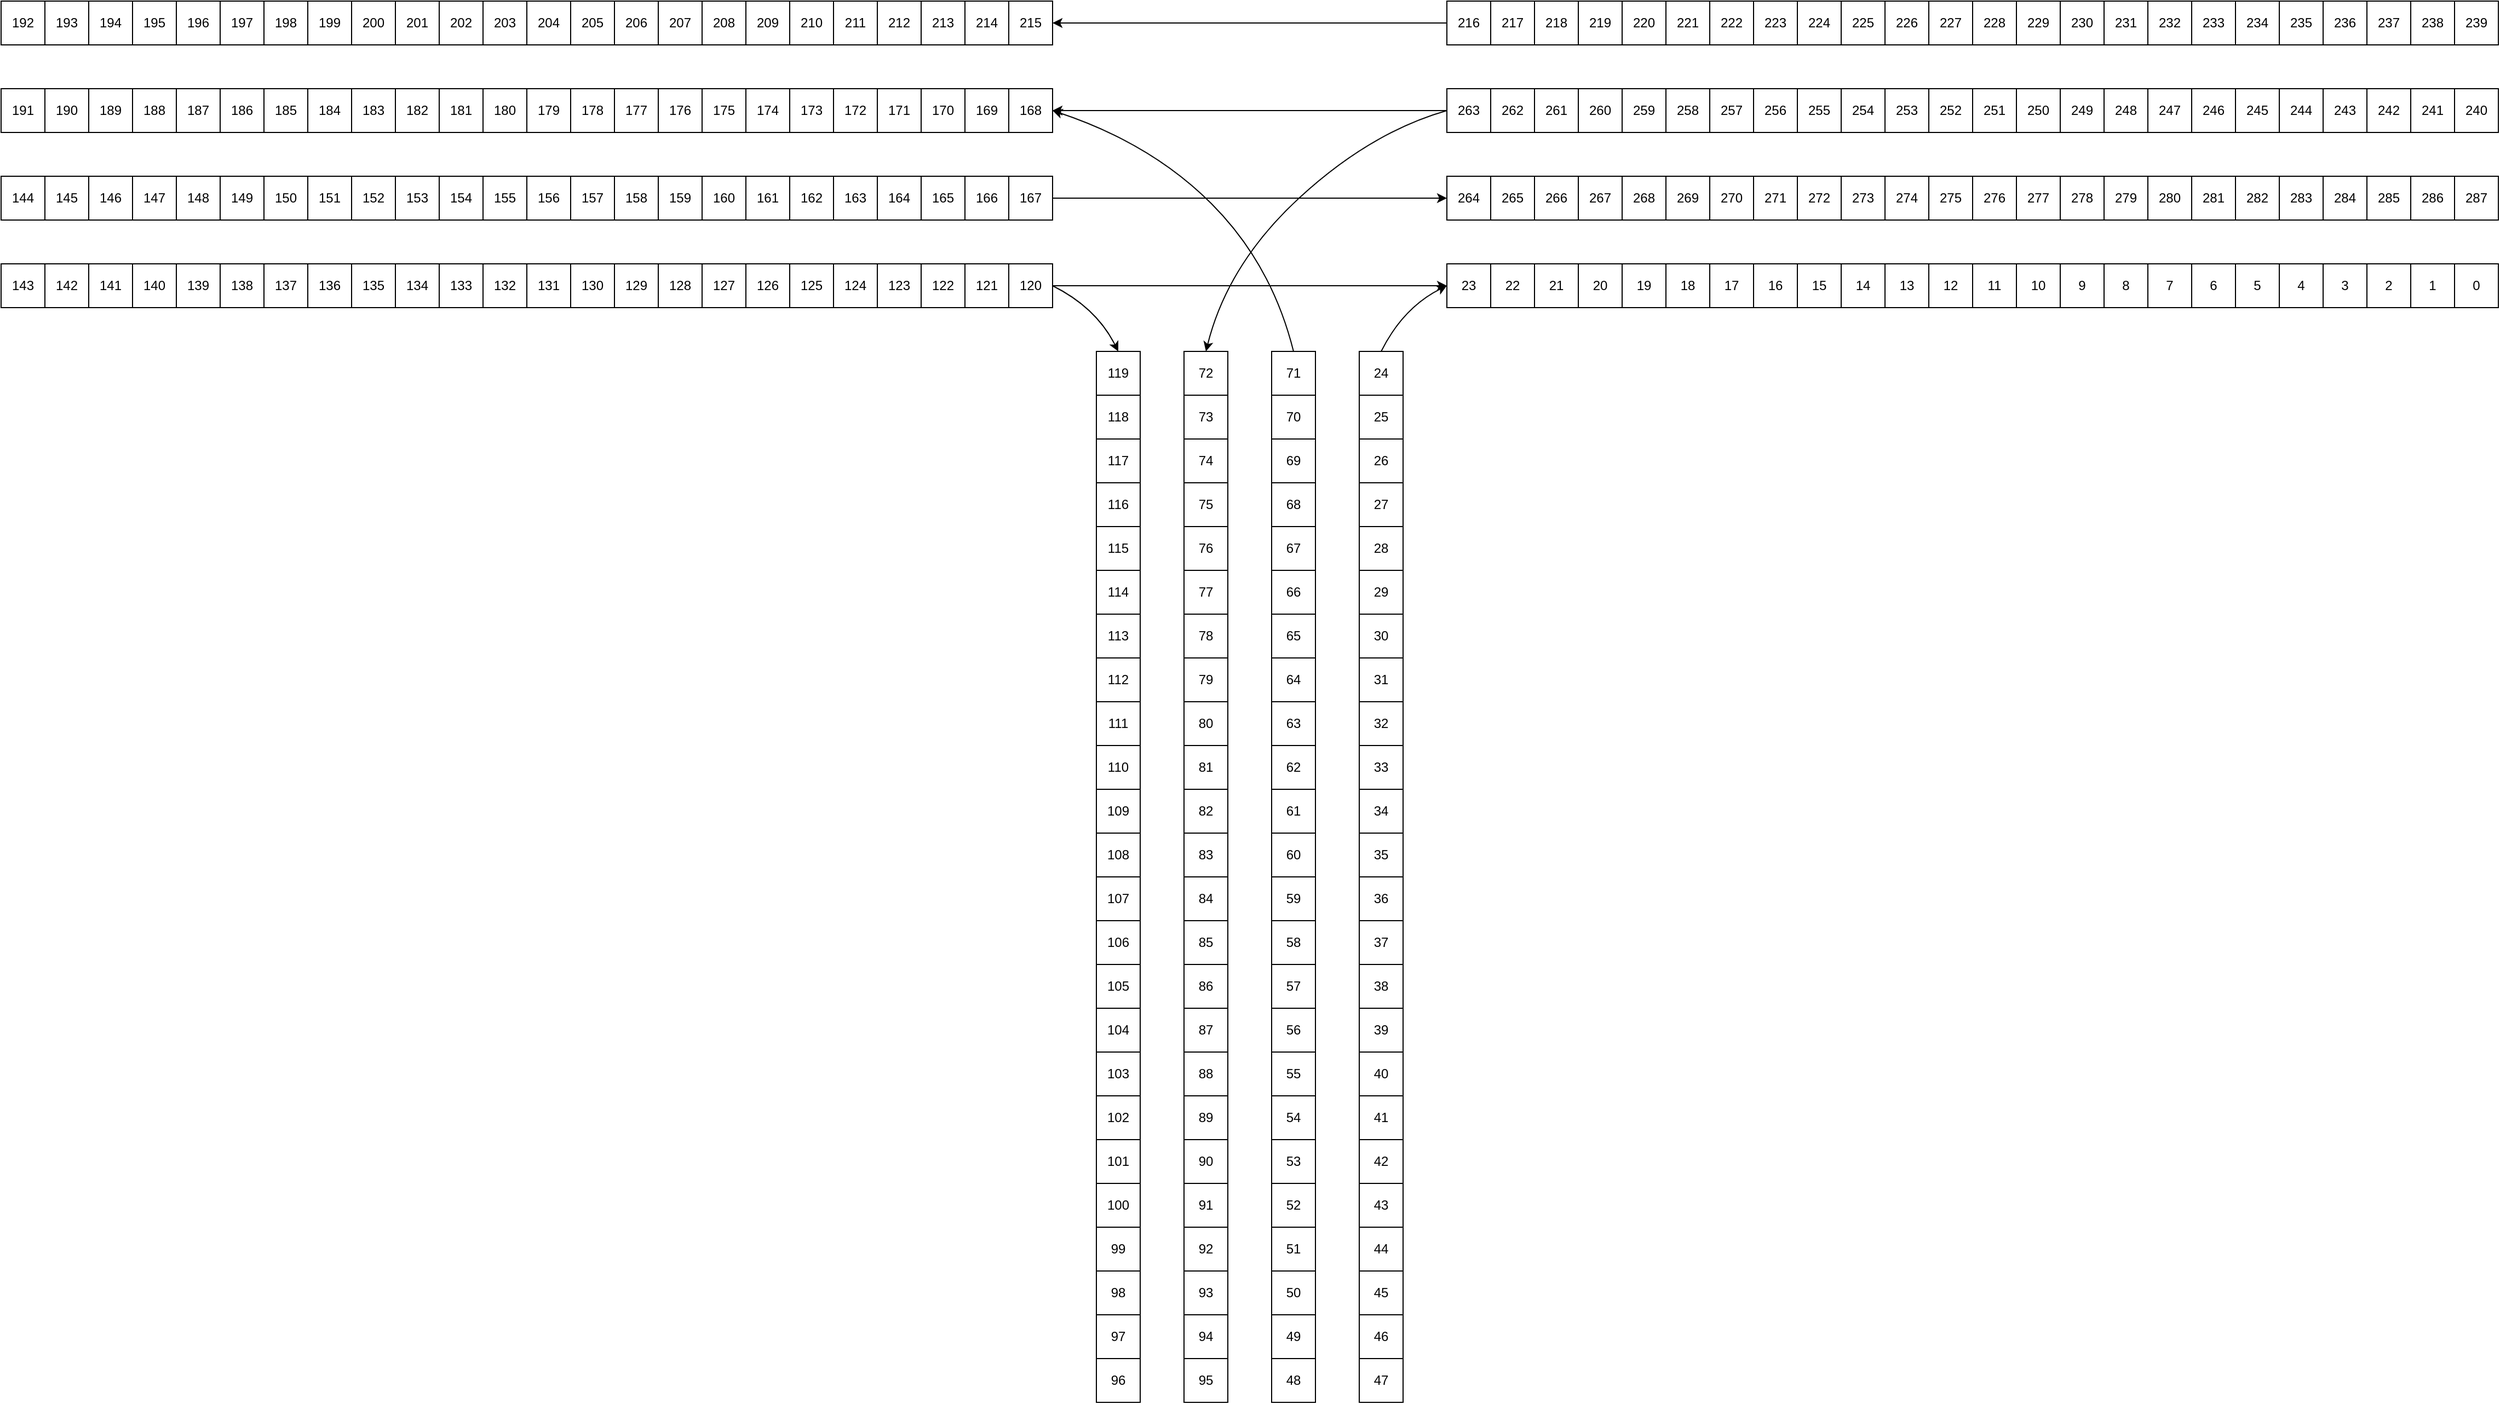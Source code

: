 <mxfile version="16.4.8" type="device"><diagram id="aiW2NolnvrGFsp1ojRtY" name="Page-1"><mxGraphModel dx="3500" dy="1322" grid="1" gridSize="10" guides="1" tooltips="1" connect="1" arrows="1" fold="1" page="1" pageScale="1" pageWidth="850" pageHeight="1100" math="0" shadow="0"><root><mxCell id="0"/><mxCell id="1" parent="0"/><mxCell id="hYQ5qoKn0fbxf1SrlF4Y-1" value="" style="whiteSpace=wrap;html=1;aspect=fixed;" vertex="1" parent="1"><mxGeometry x="480" y="400" width="40" height="40" as="geometry"/></mxCell><mxCell id="hYQ5qoKn0fbxf1SrlF4Y-2" value="264" style="text;html=1;strokeColor=none;fillColor=none;align=center;verticalAlign=middle;whiteSpace=wrap;rounded=0;" vertex="1" parent="1"><mxGeometry x="485" y="405" width="30" height="30" as="geometry"/></mxCell><mxCell id="hYQ5qoKn0fbxf1SrlF4Y-3" value="" style="whiteSpace=wrap;html=1;aspect=fixed;" vertex="1" parent="1"><mxGeometry x="520" y="400" width="40" height="40" as="geometry"/></mxCell><mxCell id="hYQ5qoKn0fbxf1SrlF4Y-4" value="265" style="text;html=1;strokeColor=none;fillColor=none;align=center;verticalAlign=middle;whiteSpace=wrap;rounded=0;" vertex="1" parent="1"><mxGeometry x="525" y="405" width="30" height="30" as="geometry"/></mxCell><mxCell id="hYQ5qoKn0fbxf1SrlF4Y-5" value="" style="whiteSpace=wrap;html=1;aspect=fixed;" vertex="1" parent="1"><mxGeometry x="560" y="400" width="40" height="40" as="geometry"/></mxCell><mxCell id="hYQ5qoKn0fbxf1SrlF4Y-6" value="266" style="text;html=1;strokeColor=none;fillColor=none;align=center;verticalAlign=middle;whiteSpace=wrap;rounded=0;" vertex="1" parent="1"><mxGeometry x="565" y="405" width="30" height="30" as="geometry"/></mxCell><mxCell id="hYQ5qoKn0fbxf1SrlF4Y-7" value="" style="whiteSpace=wrap;html=1;aspect=fixed;" vertex="1" parent="1"><mxGeometry x="600" y="400" width="40" height="40" as="geometry"/></mxCell><mxCell id="hYQ5qoKn0fbxf1SrlF4Y-8" value="267" style="text;html=1;strokeColor=none;fillColor=none;align=center;verticalAlign=middle;whiteSpace=wrap;rounded=0;" vertex="1" parent="1"><mxGeometry x="605" y="405" width="30" height="30" as="geometry"/></mxCell><mxCell id="hYQ5qoKn0fbxf1SrlF4Y-9" value="" style="whiteSpace=wrap;html=1;aspect=fixed;" vertex="1" parent="1"><mxGeometry x="640" y="400" width="40" height="40" as="geometry"/></mxCell><mxCell id="hYQ5qoKn0fbxf1SrlF4Y-10" value="268" style="text;html=1;strokeColor=none;fillColor=none;align=center;verticalAlign=middle;whiteSpace=wrap;rounded=0;" vertex="1" parent="1"><mxGeometry x="645" y="405" width="30" height="30" as="geometry"/></mxCell><mxCell id="hYQ5qoKn0fbxf1SrlF4Y-11" value="" style="whiteSpace=wrap;html=1;aspect=fixed;" vertex="1" parent="1"><mxGeometry x="680" y="400" width="40" height="40" as="geometry"/></mxCell><mxCell id="hYQ5qoKn0fbxf1SrlF4Y-12" value="269" style="text;html=1;strokeColor=none;fillColor=none;align=center;verticalAlign=middle;whiteSpace=wrap;rounded=0;" vertex="1" parent="1"><mxGeometry x="685" y="405" width="30" height="30" as="geometry"/></mxCell><mxCell id="hYQ5qoKn0fbxf1SrlF4Y-13" value="" style="whiteSpace=wrap;html=1;aspect=fixed;" vertex="1" parent="1"><mxGeometry x="720" y="400" width="40" height="40" as="geometry"/></mxCell><mxCell id="hYQ5qoKn0fbxf1SrlF4Y-14" value="270" style="text;html=1;strokeColor=none;fillColor=none;align=center;verticalAlign=middle;whiteSpace=wrap;rounded=0;" vertex="1" parent="1"><mxGeometry x="725" y="405" width="30" height="30" as="geometry"/></mxCell><mxCell id="hYQ5qoKn0fbxf1SrlF4Y-15" value="" style="whiteSpace=wrap;html=1;aspect=fixed;" vertex="1" parent="1"><mxGeometry x="760" y="400" width="40" height="40" as="geometry"/></mxCell><mxCell id="hYQ5qoKn0fbxf1SrlF4Y-16" value="271" style="text;html=1;strokeColor=none;fillColor=none;align=center;verticalAlign=middle;whiteSpace=wrap;rounded=0;" vertex="1" parent="1"><mxGeometry x="765" y="405" width="30" height="30" as="geometry"/></mxCell><mxCell id="hYQ5qoKn0fbxf1SrlF4Y-17" value="" style="whiteSpace=wrap;html=1;aspect=fixed;" vertex="1" parent="1"><mxGeometry x="800" y="400" width="40" height="40" as="geometry"/></mxCell><mxCell id="hYQ5qoKn0fbxf1SrlF4Y-18" value="272" style="text;html=1;strokeColor=none;fillColor=none;align=center;verticalAlign=middle;whiteSpace=wrap;rounded=0;" vertex="1" parent="1"><mxGeometry x="805" y="405" width="30" height="30" as="geometry"/></mxCell><mxCell id="hYQ5qoKn0fbxf1SrlF4Y-19" value="" style="whiteSpace=wrap;html=1;aspect=fixed;" vertex="1" parent="1"><mxGeometry x="840" y="400" width="40" height="40" as="geometry"/></mxCell><mxCell id="hYQ5qoKn0fbxf1SrlF4Y-20" value="273" style="text;html=1;strokeColor=none;fillColor=none;align=center;verticalAlign=middle;whiteSpace=wrap;rounded=0;" vertex="1" parent="1"><mxGeometry x="845" y="405" width="30" height="30" as="geometry"/></mxCell><mxCell id="hYQ5qoKn0fbxf1SrlF4Y-21" value="" style="whiteSpace=wrap;html=1;aspect=fixed;" vertex="1" parent="1"><mxGeometry x="880" y="400" width="40" height="40" as="geometry"/></mxCell><mxCell id="hYQ5qoKn0fbxf1SrlF4Y-22" value="274" style="text;html=1;strokeColor=none;fillColor=none;align=center;verticalAlign=middle;whiteSpace=wrap;rounded=0;" vertex="1" parent="1"><mxGeometry x="885" y="405" width="30" height="30" as="geometry"/></mxCell><mxCell id="hYQ5qoKn0fbxf1SrlF4Y-23" value="" style="whiteSpace=wrap;html=1;aspect=fixed;" vertex="1" parent="1"><mxGeometry x="920" y="400" width="40" height="40" as="geometry"/></mxCell><mxCell id="hYQ5qoKn0fbxf1SrlF4Y-24" value="275" style="text;html=1;strokeColor=none;fillColor=none;align=center;verticalAlign=middle;whiteSpace=wrap;rounded=0;" vertex="1" parent="1"><mxGeometry x="925" y="405" width="30" height="30" as="geometry"/></mxCell><mxCell id="hYQ5qoKn0fbxf1SrlF4Y-25" value="" style="whiteSpace=wrap;html=1;aspect=fixed;" vertex="1" parent="1"><mxGeometry x="960" y="400" width="40" height="40" as="geometry"/></mxCell><mxCell id="hYQ5qoKn0fbxf1SrlF4Y-26" value="276" style="text;html=1;strokeColor=none;fillColor=none;align=center;verticalAlign=middle;whiteSpace=wrap;rounded=0;" vertex="1" parent="1"><mxGeometry x="965" y="405" width="30" height="30" as="geometry"/></mxCell><mxCell id="hYQ5qoKn0fbxf1SrlF4Y-27" value="" style="whiteSpace=wrap;html=1;aspect=fixed;" vertex="1" parent="1"><mxGeometry x="1000" y="400" width="40" height="40" as="geometry"/></mxCell><mxCell id="hYQ5qoKn0fbxf1SrlF4Y-28" value="277" style="text;html=1;strokeColor=none;fillColor=none;align=center;verticalAlign=middle;whiteSpace=wrap;rounded=0;" vertex="1" parent="1"><mxGeometry x="1005" y="405" width="30" height="30" as="geometry"/></mxCell><mxCell id="hYQ5qoKn0fbxf1SrlF4Y-29" value="" style="whiteSpace=wrap;html=1;aspect=fixed;" vertex="1" parent="1"><mxGeometry x="1040" y="400" width="40" height="40" as="geometry"/></mxCell><mxCell id="hYQ5qoKn0fbxf1SrlF4Y-30" value="278" style="text;html=1;strokeColor=none;fillColor=none;align=center;verticalAlign=middle;whiteSpace=wrap;rounded=0;" vertex="1" parent="1"><mxGeometry x="1045" y="405" width="30" height="30" as="geometry"/></mxCell><mxCell id="hYQ5qoKn0fbxf1SrlF4Y-31" value="" style="whiteSpace=wrap;html=1;aspect=fixed;" vertex="1" parent="1"><mxGeometry x="1080" y="400" width="40" height="40" as="geometry"/></mxCell><mxCell id="hYQ5qoKn0fbxf1SrlF4Y-32" value="279" style="text;html=1;strokeColor=none;fillColor=none;align=center;verticalAlign=middle;whiteSpace=wrap;rounded=0;" vertex="1" parent="1"><mxGeometry x="1085" y="405" width="30" height="30" as="geometry"/></mxCell><mxCell id="hYQ5qoKn0fbxf1SrlF4Y-33" value="" style="whiteSpace=wrap;html=1;aspect=fixed;" vertex="1" parent="1"><mxGeometry x="1120" y="400" width="40" height="40" as="geometry"/></mxCell><mxCell id="hYQ5qoKn0fbxf1SrlF4Y-34" value="280" style="text;html=1;strokeColor=none;fillColor=none;align=center;verticalAlign=middle;whiteSpace=wrap;rounded=0;" vertex="1" parent="1"><mxGeometry x="1125" y="405" width="30" height="30" as="geometry"/></mxCell><mxCell id="hYQ5qoKn0fbxf1SrlF4Y-35" value="" style="whiteSpace=wrap;html=1;aspect=fixed;" vertex="1" parent="1"><mxGeometry x="1160" y="400" width="40" height="40" as="geometry"/></mxCell><mxCell id="hYQ5qoKn0fbxf1SrlF4Y-36" value="281" style="text;html=1;strokeColor=none;fillColor=none;align=center;verticalAlign=middle;whiteSpace=wrap;rounded=0;" vertex="1" parent="1"><mxGeometry x="1165" y="405" width="30" height="30" as="geometry"/></mxCell><mxCell id="hYQ5qoKn0fbxf1SrlF4Y-37" value="" style="whiteSpace=wrap;html=1;aspect=fixed;" vertex="1" parent="1"><mxGeometry x="1200" y="400" width="40" height="40" as="geometry"/></mxCell><mxCell id="hYQ5qoKn0fbxf1SrlF4Y-38" value="282" style="text;html=1;strokeColor=none;fillColor=none;align=center;verticalAlign=middle;whiteSpace=wrap;rounded=0;" vertex="1" parent="1"><mxGeometry x="1205" y="405" width="30" height="30" as="geometry"/></mxCell><mxCell id="hYQ5qoKn0fbxf1SrlF4Y-39" value="" style="whiteSpace=wrap;html=1;aspect=fixed;" vertex="1" parent="1"><mxGeometry x="1240" y="400" width="40" height="40" as="geometry"/></mxCell><mxCell id="hYQ5qoKn0fbxf1SrlF4Y-40" value="283" style="text;html=1;strokeColor=none;fillColor=none;align=center;verticalAlign=middle;whiteSpace=wrap;rounded=0;" vertex="1" parent="1"><mxGeometry x="1245" y="405" width="30" height="30" as="geometry"/></mxCell><mxCell id="hYQ5qoKn0fbxf1SrlF4Y-41" value="" style="whiteSpace=wrap;html=1;aspect=fixed;" vertex="1" parent="1"><mxGeometry x="1280" y="400" width="40" height="40" as="geometry"/></mxCell><mxCell id="hYQ5qoKn0fbxf1SrlF4Y-42" value="284" style="text;html=1;strokeColor=none;fillColor=none;align=center;verticalAlign=middle;whiteSpace=wrap;rounded=0;" vertex="1" parent="1"><mxGeometry x="1285" y="405" width="30" height="30" as="geometry"/></mxCell><mxCell id="hYQ5qoKn0fbxf1SrlF4Y-43" value="" style="whiteSpace=wrap;html=1;aspect=fixed;" vertex="1" parent="1"><mxGeometry x="1320" y="400" width="40" height="40" as="geometry"/></mxCell><mxCell id="hYQ5qoKn0fbxf1SrlF4Y-44" value="285" style="text;html=1;strokeColor=none;fillColor=none;align=center;verticalAlign=middle;whiteSpace=wrap;rounded=0;" vertex="1" parent="1"><mxGeometry x="1325" y="405" width="30" height="30" as="geometry"/></mxCell><mxCell id="hYQ5qoKn0fbxf1SrlF4Y-45" value="" style="whiteSpace=wrap;html=1;aspect=fixed;" vertex="1" parent="1"><mxGeometry x="1360" y="400" width="40" height="40" as="geometry"/></mxCell><mxCell id="hYQ5qoKn0fbxf1SrlF4Y-46" value="286" style="text;html=1;strokeColor=none;fillColor=none;align=center;verticalAlign=middle;whiteSpace=wrap;rounded=0;" vertex="1" parent="1"><mxGeometry x="1365" y="405" width="30" height="30" as="geometry"/></mxCell><mxCell id="hYQ5qoKn0fbxf1SrlF4Y-47" value="" style="whiteSpace=wrap;html=1;aspect=fixed;" vertex="1" parent="1"><mxGeometry x="1400" y="400" width="40" height="40" as="geometry"/></mxCell><mxCell id="hYQ5qoKn0fbxf1SrlF4Y-48" value="287" style="text;html=1;strokeColor=none;fillColor=none;align=center;verticalAlign=middle;whiteSpace=wrap;rounded=0;" vertex="1" parent="1"><mxGeometry x="1405" y="405" width="30" height="30" as="geometry"/></mxCell><mxCell id="hYQ5qoKn0fbxf1SrlF4Y-49" value="" style="whiteSpace=wrap;html=1;aspect=fixed;" vertex="1" parent="1"><mxGeometry x="480" y="320" width="40" height="40" as="geometry"/></mxCell><mxCell id="hYQ5qoKn0fbxf1SrlF4Y-50" value="263" style="text;html=1;strokeColor=none;fillColor=none;align=center;verticalAlign=middle;whiteSpace=wrap;rounded=0;" vertex="1" parent="1"><mxGeometry x="485" y="325" width="30" height="30" as="geometry"/></mxCell><mxCell id="hYQ5qoKn0fbxf1SrlF4Y-51" value="" style="whiteSpace=wrap;html=1;aspect=fixed;" vertex="1" parent="1"><mxGeometry x="520" y="320" width="40" height="40" as="geometry"/></mxCell><mxCell id="hYQ5qoKn0fbxf1SrlF4Y-52" value="262" style="text;html=1;strokeColor=none;fillColor=none;align=center;verticalAlign=middle;whiteSpace=wrap;rounded=0;" vertex="1" parent="1"><mxGeometry x="525" y="325" width="30" height="30" as="geometry"/></mxCell><mxCell id="hYQ5qoKn0fbxf1SrlF4Y-53" value="" style="whiteSpace=wrap;html=1;aspect=fixed;" vertex="1" parent="1"><mxGeometry x="560" y="320" width="40" height="40" as="geometry"/></mxCell><mxCell id="hYQ5qoKn0fbxf1SrlF4Y-54" value="261" style="text;html=1;strokeColor=none;fillColor=none;align=center;verticalAlign=middle;whiteSpace=wrap;rounded=0;" vertex="1" parent="1"><mxGeometry x="565" y="325" width="30" height="30" as="geometry"/></mxCell><mxCell id="hYQ5qoKn0fbxf1SrlF4Y-55" value="" style="whiteSpace=wrap;html=1;aspect=fixed;" vertex="1" parent="1"><mxGeometry x="600" y="320" width="40" height="40" as="geometry"/></mxCell><mxCell id="hYQ5qoKn0fbxf1SrlF4Y-56" value="260" style="text;html=1;strokeColor=none;fillColor=none;align=center;verticalAlign=middle;whiteSpace=wrap;rounded=0;" vertex="1" parent="1"><mxGeometry x="605" y="325" width="30" height="30" as="geometry"/></mxCell><mxCell id="hYQ5qoKn0fbxf1SrlF4Y-57" value="" style="whiteSpace=wrap;html=1;aspect=fixed;" vertex="1" parent="1"><mxGeometry x="640" y="320" width="40" height="40" as="geometry"/></mxCell><mxCell id="hYQ5qoKn0fbxf1SrlF4Y-58" value="259" style="text;html=1;strokeColor=none;fillColor=none;align=center;verticalAlign=middle;whiteSpace=wrap;rounded=0;" vertex="1" parent="1"><mxGeometry x="645" y="325" width="30" height="30" as="geometry"/></mxCell><mxCell id="hYQ5qoKn0fbxf1SrlF4Y-59" value="" style="whiteSpace=wrap;html=1;aspect=fixed;" vertex="1" parent="1"><mxGeometry x="680" y="320" width="40" height="40" as="geometry"/></mxCell><mxCell id="hYQ5qoKn0fbxf1SrlF4Y-60" value="258" style="text;html=1;strokeColor=none;fillColor=none;align=center;verticalAlign=middle;whiteSpace=wrap;rounded=0;" vertex="1" parent="1"><mxGeometry x="685" y="325" width="30" height="30" as="geometry"/></mxCell><mxCell id="hYQ5qoKn0fbxf1SrlF4Y-61" value="" style="whiteSpace=wrap;html=1;aspect=fixed;" vertex="1" parent="1"><mxGeometry x="720" y="320" width="40" height="40" as="geometry"/></mxCell><mxCell id="hYQ5qoKn0fbxf1SrlF4Y-62" value="257" style="text;html=1;strokeColor=none;fillColor=none;align=center;verticalAlign=middle;whiteSpace=wrap;rounded=0;" vertex="1" parent="1"><mxGeometry x="725" y="325" width="30" height="30" as="geometry"/></mxCell><mxCell id="hYQ5qoKn0fbxf1SrlF4Y-63" value="" style="whiteSpace=wrap;html=1;aspect=fixed;" vertex="1" parent="1"><mxGeometry x="760" y="320" width="40" height="40" as="geometry"/></mxCell><mxCell id="hYQ5qoKn0fbxf1SrlF4Y-64" value="256" style="text;html=1;strokeColor=none;fillColor=none;align=center;verticalAlign=middle;whiteSpace=wrap;rounded=0;" vertex="1" parent="1"><mxGeometry x="765" y="325" width="30" height="30" as="geometry"/></mxCell><mxCell id="hYQ5qoKn0fbxf1SrlF4Y-65" value="" style="whiteSpace=wrap;html=1;aspect=fixed;" vertex="1" parent="1"><mxGeometry x="800" y="320" width="40" height="40" as="geometry"/></mxCell><mxCell id="hYQ5qoKn0fbxf1SrlF4Y-66" value="255" style="text;html=1;strokeColor=none;fillColor=none;align=center;verticalAlign=middle;whiteSpace=wrap;rounded=0;" vertex="1" parent="1"><mxGeometry x="805" y="325" width="30" height="30" as="geometry"/></mxCell><mxCell id="hYQ5qoKn0fbxf1SrlF4Y-67" value="" style="whiteSpace=wrap;html=1;aspect=fixed;" vertex="1" parent="1"><mxGeometry x="840" y="320" width="40" height="40" as="geometry"/></mxCell><mxCell id="hYQ5qoKn0fbxf1SrlF4Y-68" value="254" style="text;html=1;strokeColor=none;fillColor=none;align=center;verticalAlign=middle;whiteSpace=wrap;rounded=0;" vertex="1" parent="1"><mxGeometry x="845" y="325" width="30" height="30" as="geometry"/></mxCell><mxCell id="hYQ5qoKn0fbxf1SrlF4Y-69" value="" style="whiteSpace=wrap;html=1;aspect=fixed;" vertex="1" parent="1"><mxGeometry x="880" y="320" width="40" height="40" as="geometry"/></mxCell><mxCell id="hYQ5qoKn0fbxf1SrlF4Y-70" value="253" style="text;html=1;strokeColor=none;fillColor=none;align=center;verticalAlign=middle;whiteSpace=wrap;rounded=0;" vertex="1" parent="1"><mxGeometry x="885" y="325" width="30" height="30" as="geometry"/></mxCell><mxCell id="hYQ5qoKn0fbxf1SrlF4Y-71" value="" style="whiteSpace=wrap;html=1;aspect=fixed;" vertex="1" parent="1"><mxGeometry x="920" y="320" width="40" height="40" as="geometry"/></mxCell><mxCell id="hYQ5qoKn0fbxf1SrlF4Y-72" value="252" style="text;html=1;strokeColor=none;fillColor=none;align=center;verticalAlign=middle;whiteSpace=wrap;rounded=0;" vertex="1" parent="1"><mxGeometry x="925" y="325" width="30" height="30" as="geometry"/></mxCell><mxCell id="hYQ5qoKn0fbxf1SrlF4Y-73" value="" style="whiteSpace=wrap;html=1;aspect=fixed;" vertex="1" parent="1"><mxGeometry x="960" y="320" width="40" height="40" as="geometry"/></mxCell><mxCell id="hYQ5qoKn0fbxf1SrlF4Y-74" value="251" style="text;html=1;strokeColor=none;fillColor=none;align=center;verticalAlign=middle;whiteSpace=wrap;rounded=0;" vertex="1" parent="1"><mxGeometry x="965" y="325" width="30" height="30" as="geometry"/></mxCell><mxCell id="hYQ5qoKn0fbxf1SrlF4Y-75" value="" style="whiteSpace=wrap;html=1;aspect=fixed;" vertex="1" parent="1"><mxGeometry x="1000" y="320" width="40" height="40" as="geometry"/></mxCell><mxCell id="hYQ5qoKn0fbxf1SrlF4Y-76" value="250" style="text;html=1;strokeColor=none;fillColor=none;align=center;verticalAlign=middle;whiteSpace=wrap;rounded=0;" vertex="1" parent="1"><mxGeometry x="1005" y="325" width="30" height="30" as="geometry"/></mxCell><mxCell id="hYQ5qoKn0fbxf1SrlF4Y-77" value="" style="whiteSpace=wrap;html=1;aspect=fixed;" vertex="1" parent="1"><mxGeometry x="1040" y="320" width="40" height="40" as="geometry"/></mxCell><mxCell id="hYQ5qoKn0fbxf1SrlF4Y-78" value="249" style="text;html=1;strokeColor=none;fillColor=none;align=center;verticalAlign=middle;whiteSpace=wrap;rounded=0;" vertex="1" parent="1"><mxGeometry x="1045" y="325" width="30" height="30" as="geometry"/></mxCell><mxCell id="hYQ5qoKn0fbxf1SrlF4Y-79" value="" style="whiteSpace=wrap;html=1;aspect=fixed;" vertex="1" parent="1"><mxGeometry x="1080" y="320" width="40" height="40" as="geometry"/></mxCell><mxCell id="hYQ5qoKn0fbxf1SrlF4Y-80" value="248" style="text;html=1;strokeColor=none;fillColor=none;align=center;verticalAlign=middle;whiteSpace=wrap;rounded=0;" vertex="1" parent="1"><mxGeometry x="1085" y="325" width="30" height="30" as="geometry"/></mxCell><mxCell id="hYQ5qoKn0fbxf1SrlF4Y-81" value="" style="whiteSpace=wrap;html=1;aspect=fixed;" vertex="1" parent="1"><mxGeometry x="1120" y="320" width="40" height="40" as="geometry"/></mxCell><mxCell id="hYQ5qoKn0fbxf1SrlF4Y-82" value="247" style="text;html=1;strokeColor=none;fillColor=none;align=center;verticalAlign=middle;whiteSpace=wrap;rounded=0;" vertex="1" parent="1"><mxGeometry x="1125" y="325" width="30" height="30" as="geometry"/></mxCell><mxCell id="hYQ5qoKn0fbxf1SrlF4Y-83" value="" style="whiteSpace=wrap;html=1;aspect=fixed;" vertex="1" parent="1"><mxGeometry x="1160" y="320" width="40" height="40" as="geometry"/></mxCell><mxCell id="hYQ5qoKn0fbxf1SrlF4Y-84" value="246" style="text;html=1;strokeColor=none;fillColor=none;align=center;verticalAlign=middle;whiteSpace=wrap;rounded=0;" vertex="1" parent="1"><mxGeometry x="1165" y="325" width="30" height="30" as="geometry"/></mxCell><mxCell id="hYQ5qoKn0fbxf1SrlF4Y-85" value="" style="whiteSpace=wrap;html=1;aspect=fixed;" vertex="1" parent="1"><mxGeometry x="1200" y="320" width="40" height="40" as="geometry"/></mxCell><mxCell id="hYQ5qoKn0fbxf1SrlF4Y-86" value="245" style="text;html=1;strokeColor=none;fillColor=none;align=center;verticalAlign=middle;whiteSpace=wrap;rounded=0;" vertex="1" parent="1"><mxGeometry x="1205" y="325" width="30" height="30" as="geometry"/></mxCell><mxCell id="hYQ5qoKn0fbxf1SrlF4Y-87" value="" style="whiteSpace=wrap;html=1;aspect=fixed;" vertex="1" parent="1"><mxGeometry x="1240" y="320" width="40" height="40" as="geometry"/></mxCell><mxCell id="hYQ5qoKn0fbxf1SrlF4Y-88" value="244" style="text;html=1;strokeColor=none;fillColor=none;align=center;verticalAlign=middle;whiteSpace=wrap;rounded=0;" vertex="1" parent="1"><mxGeometry x="1245" y="325" width="30" height="30" as="geometry"/></mxCell><mxCell id="hYQ5qoKn0fbxf1SrlF4Y-89" value="" style="whiteSpace=wrap;html=1;aspect=fixed;" vertex="1" parent="1"><mxGeometry x="1280" y="320" width="40" height="40" as="geometry"/></mxCell><mxCell id="hYQ5qoKn0fbxf1SrlF4Y-90" value="243" style="text;html=1;strokeColor=none;fillColor=none;align=center;verticalAlign=middle;whiteSpace=wrap;rounded=0;" vertex="1" parent="1"><mxGeometry x="1285" y="325" width="30" height="30" as="geometry"/></mxCell><mxCell id="hYQ5qoKn0fbxf1SrlF4Y-91" value="" style="whiteSpace=wrap;html=1;aspect=fixed;" vertex="1" parent="1"><mxGeometry x="1320" y="320" width="40" height="40" as="geometry"/></mxCell><mxCell id="hYQ5qoKn0fbxf1SrlF4Y-92" value="242" style="text;html=1;strokeColor=none;fillColor=none;align=center;verticalAlign=middle;whiteSpace=wrap;rounded=0;" vertex="1" parent="1"><mxGeometry x="1325" y="325" width="30" height="30" as="geometry"/></mxCell><mxCell id="hYQ5qoKn0fbxf1SrlF4Y-93" value="" style="whiteSpace=wrap;html=1;aspect=fixed;" vertex="1" parent="1"><mxGeometry x="1360" y="320" width="40" height="40" as="geometry"/></mxCell><mxCell id="hYQ5qoKn0fbxf1SrlF4Y-94" value="241" style="text;html=1;strokeColor=none;fillColor=none;align=center;verticalAlign=middle;whiteSpace=wrap;rounded=0;" vertex="1" parent="1"><mxGeometry x="1365" y="325" width="30" height="30" as="geometry"/></mxCell><mxCell id="hYQ5qoKn0fbxf1SrlF4Y-95" value="" style="whiteSpace=wrap;html=1;aspect=fixed;" vertex="1" parent="1"><mxGeometry x="1400" y="320" width="40" height="40" as="geometry"/></mxCell><mxCell id="hYQ5qoKn0fbxf1SrlF4Y-96" value="240" style="text;html=1;strokeColor=none;fillColor=none;align=center;verticalAlign=middle;whiteSpace=wrap;rounded=0;" vertex="1" parent="1"><mxGeometry x="1405" y="325" width="30" height="30" as="geometry"/></mxCell><mxCell id="hYQ5qoKn0fbxf1SrlF4Y-97" value="" style="whiteSpace=wrap;html=1;aspect=fixed;" vertex="1" parent="1"><mxGeometry x="480" y="480" width="40" height="40" as="geometry"/></mxCell><mxCell id="hYQ5qoKn0fbxf1SrlF4Y-98" value="23" style="text;html=1;strokeColor=none;fillColor=none;align=center;verticalAlign=middle;whiteSpace=wrap;rounded=0;" vertex="1" parent="1"><mxGeometry x="485" y="485" width="30" height="30" as="geometry"/></mxCell><mxCell id="hYQ5qoKn0fbxf1SrlF4Y-99" value="" style="whiteSpace=wrap;html=1;aspect=fixed;" vertex="1" parent="1"><mxGeometry x="520" y="480" width="40" height="40" as="geometry"/></mxCell><mxCell id="hYQ5qoKn0fbxf1SrlF4Y-100" value="22" style="text;html=1;strokeColor=none;fillColor=none;align=center;verticalAlign=middle;whiteSpace=wrap;rounded=0;" vertex="1" parent="1"><mxGeometry x="525" y="485" width="30" height="30" as="geometry"/></mxCell><mxCell id="hYQ5qoKn0fbxf1SrlF4Y-101" value="" style="whiteSpace=wrap;html=1;aspect=fixed;" vertex="1" parent="1"><mxGeometry x="560" y="480" width="40" height="40" as="geometry"/></mxCell><mxCell id="hYQ5qoKn0fbxf1SrlF4Y-102" value="21" style="text;html=1;strokeColor=none;fillColor=none;align=center;verticalAlign=middle;whiteSpace=wrap;rounded=0;" vertex="1" parent="1"><mxGeometry x="565" y="485" width="30" height="30" as="geometry"/></mxCell><mxCell id="hYQ5qoKn0fbxf1SrlF4Y-103" value="" style="whiteSpace=wrap;html=1;aspect=fixed;" vertex="1" parent="1"><mxGeometry x="600" y="480" width="40" height="40" as="geometry"/></mxCell><mxCell id="hYQ5qoKn0fbxf1SrlF4Y-104" value="20" style="text;html=1;strokeColor=none;fillColor=none;align=center;verticalAlign=middle;whiteSpace=wrap;rounded=0;" vertex="1" parent="1"><mxGeometry x="605" y="485" width="30" height="30" as="geometry"/></mxCell><mxCell id="hYQ5qoKn0fbxf1SrlF4Y-105" value="" style="whiteSpace=wrap;html=1;aspect=fixed;" vertex="1" parent="1"><mxGeometry x="640" y="480" width="40" height="40" as="geometry"/></mxCell><mxCell id="hYQ5qoKn0fbxf1SrlF4Y-106" value="19" style="text;html=1;strokeColor=none;fillColor=none;align=center;verticalAlign=middle;whiteSpace=wrap;rounded=0;" vertex="1" parent="1"><mxGeometry x="645" y="485" width="30" height="30" as="geometry"/></mxCell><mxCell id="hYQ5qoKn0fbxf1SrlF4Y-107" value="" style="whiteSpace=wrap;html=1;aspect=fixed;" vertex="1" parent="1"><mxGeometry x="680" y="480" width="40" height="40" as="geometry"/></mxCell><mxCell id="hYQ5qoKn0fbxf1SrlF4Y-108" value="18" style="text;html=1;strokeColor=none;fillColor=none;align=center;verticalAlign=middle;whiteSpace=wrap;rounded=0;" vertex="1" parent="1"><mxGeometry x="685" y="485" width="30" height="30" as="geometry"/></mxCell><mxCell id="hYQ5qoKn0fbxf1SrlF4Y-109" value="" style="whiteSpace=wrap;html=1;aspect=fixed;" vertex="1" parent="1"><mxGeometry x="720" y="480" width="40" height="40" as="geometry"/></mxCell><mxCell id="hYQ5qoKn0fbxf1SrlF4Y-110" value="17" style="text;html=1;strokeColor=none;fillColor=none;align=center;verticalAlign=middle;whiteSpace=wrap;rounded=0;" vertex="1" parent="1"><mxGeometry x="725" y="485" width="30" height="30" as="geometry"/></mxCell><mxCell id="hYQ5qoKn0fbxf1SrlF4Y-111" value="" style="whiteSpace=wrap;html=1;aspect=fixed;" vertex="1" parent="1"><mxGeometry x="760" y="480" width="40" height="40" as="geometry"/></mxCell><mxCell id="hYQ5qoKn0fbxf1SrlF4Y-112" value="16" style="text;html=1;strokeColor=none;fillColor=none;align=center;verticalAlign=middle;whiteSpace=wrap;rounded=0;" vertex="1" parent="1"><mxGeometry x="765" y="485" width="30" height="30" as="geometry"/></mxCell><mxCell id="hYQ5qoKn0fbxf1SrlF4Y-113" value="" style="whiteSpace=wrap;html=1;aspect=fixed;" vertex="1" parent="1"><mxGeometry x="800" y="480" width="40" height="40" as="geometry"/></mxCell><mxCell id="hYQ5qoKn0fbxf1SrlF4Y-114" value="15" style="text;html=1;strokeColor=none;fillColor=none;align=center;verticalAlign=middle;whiteSpace=wrap;rounded=0;" vertex="1" parent="1"><mxGeometry x="805" y="485" width="30" height="30" as="geometry"/></mxCell><mxCell id="hYQ5qoKn0fbxf1SrlF4Y-115" value="" style="whiteSpace=wrap;html=1;aspect=fixed;" vertex="1" parent="1"><mxGeometry x="840" y="480" width="40" height="40" as="geometry"/></mxCell><mxCell id="hYQ5qoKn0fbxf1SrlF4Y-116" value="14" style="text;html=1;strokeColor=none;fillColor=none;align=center;verticalAlign=middle;whiteSpace=wrap;rounded=0;" vertex="1" parent="1"><mxGeometry x="845" y="485" width="30" height="30" as="geometry"/></mxCell><mxCell id="hYQ5qoKn0fbxf1SrlF4Y-117" value="" style="whiteSpace=wrap;html=1;aspect=fixed;" vertex="1" parent="1"><mxGeometry x="880" y="480" width="40" height="40" as="geometry"/></mxCell><mxCell id="hYQ5qoKn0fbxf1SrlF4Y-118" value="13" style="text;html=1;strokeColor=none;fillColor=none;align=center;verticalAlign=middle;whiteSpace=wrap;rounded=0;" vertex="1" parent="1"><mxGeometry x="885" y="485" width="30" height="30" as="geometry"/></mxCell><mxCell id="hYQ5qoKn0fbxf1SrlF4Y-119" value="" style="whiteSpace=wrap;html=1;aspect=fixed;" vertex="1" parent="1"><mxGeometry x="920" y="480" width="40" height="40" as="geometry"/></mxCell><mxCell id="hYQ5qoKn0fbxf1SrlF4Y-120" value="12" style="text;html=1;strokeColor=none;fillColor=none;align=center;verticalAlign=middle;whiteSpace=wrap;rounded=0;" vertex="1" parent="1"><mxGeometry x="925" y="485" width="30" height="30" as="geometry"/></mxCell><mxCell id="hYQ5qoKn0fbxf1SrlF4Y-121" value="" style="whiteSpace=wrap;html=1;aspect=fixed;" vertex="1" parent="1"><mxGeometry x="960" y="480" width="40" height="40" as="geometry"/></mxCell><mxCell id="hYQ5qoKn0fbxf1SrlF4Y-122" value="11" style="text;html=1;strokeColor=none;fillColor=none;align=center;verticalAlign=middle;whiteSpace=wrap;rounded=0;" vertex="1" parent="1"><mxGeometry x="965" y="485" width="30" height="30" as="geometry"/></mxCell><mxCell id="hYQ5qoKn0fbxf1SrlF4Y-123" value="" style="whiteSpace=wrap;html=1;aspect=fixed;" vertex="1" parent="1"><mxGeometry x="1000" y="480" width="40" height="40" as="geometry"/></mxCell><mxCell id="hYQ5qoKn0fbxf1SrlF4Y-124" value="10" style="text;html=1;strokeColor=none;fillColor=none;align=center;verticalAlign=middle;whiteSpace=wrap;rounded=0;" vertex="1" parent="1"><mxGeometry x="1005" y="485" width="30" height="30" as="geometry"/></mxCell><mxCell id="hYQ5qoKn0fbxf1SrlF4Y-125" value="" style="whiteSpace=wrap;html=1;aspect=fixed;" vertex="1" parent="1"><mxGeometry x="1040" y="480" width="40" height="40" as="geometry"/></mxCell><mxCell id="hYQ5qoKn0fbxf1SrlF4Y-126" value="9" style="text;html=1;strokeColor=none;fillColor=none;align=center;verticalAlign=middle;whiteSpace=wrap;rounded=0;" vertex="1" parent="1"><mxGeometry x="1045" y="485" width="30" height="30" as="geometry"/></mxCell><mxCell id="hYQ5qoKn0fbxf1SrlF4Y-127" value="" style="whiteSpace=wrap;html=1;aspect=fixed;" vertex="1" parent="1"><mxGeometry x="1080" y="480" width="40" height="40" as="geometry"/></mxCell><mxCell id="hYQ5qoKn0fbxf1SrlF4Y-128" value="8" style="text;html=1;strokeColor=none;fillColor=none;align=center;verticalAlign=middle;whiteSpace=wrap;rounded=0;" vertex="1" parent="1"><mxGeometry x="1085" y="485" width="30" height="30" as="geometry"/></mxCell><mxCell id="hYQ5qoKn0fbxf1SrlF4Y-129" value="" style="whiteSpace=wrap;html=1;aspect=fixed;" vertex="1" parent="1"><mxGeometry x="1120" y="480" width="40" height="40" as="geometry"/></mxCell><mxCell id="hYQ5qoKn0fbxf1SrlF4Y-130" value="7" style="text;html=1;strokeColor=none;fillColor=none;align=center;verticalAlign=middle;whiteSpace=wrap;rounded=0;" vertex="1" parent="1"><mxGeometry x="1125" y="485" width="30" height="30" as="geometry"/></mxCell><mxCell id="hYQ5qoKn0fbxf1SrlF4Y-131" value="" style="whiteSpace=wrap;html=1;aspect=fixed;" vertex="1" parent="1"><mxGeometry x="1160" y="480" width="40" height="40" as="geometry"/></mxCell><mxCell id="hYQ5qoKn0fbxf1SrlF4Y-132" value="6" style="text;html=1;strokeColor=none;fillColor=none;align=center;verticalAlign=middle;whiteSpace=wrap;rounded=0;" vertex="1" parent="1"><mxGeometry x="1165" y="485" width="30" height="30" as="geometry"/></mxCell><mxCell id="hYQ5qoKn0fbxf1SrlF4Y-133" value="" style="whiteSpace=wrap;html=1;aspect=fixed;" vertex="1" parent="1"><mxGeometry x="1200" y="480" width="40" height="40" as="geometry"/></mxCell><mxCell id="hYQ5qoKn0fbxf1SrlF4Y-134" value="5" style="text;html=1;strokeColor=none;fillColor=none;align=center;verticalAlign=middle;whiteSpace=wrap;rounded=0;" vertex="1" parent="1"><mxGeometry x="1205" y="485" width="30" height="30" as="geometry"/></mxCell><mxCell id="hYQ5qoKn0fbxf1SrlF4Y-135" value="" style="whiteSpace=wrap;html=1;aspect=fixed;" vertex="1" parent="1"><mxGeometry x="1240" y="480" width="40" height="40" as="geometry"/></mxCell><mxCell id="hYQ5qoKn0fbxf1SrlF4Y-136" value="4" style="text;html=1;strokeColor=none;fillColor=none;align=center;verticalAlign=middle;whiteSpace=wrap;rounded=0;" vertex="1" parent="1"><mxGeometry x="1245" y="485" width="30" height="30" as="geometry"/></mxCell><mxCell id="hYQ5qoKn0fbxf1SrlF4Y-137" value="" style="whiteSpace=wrap;html=1;aspect=fixed;" vertex="1" parent="1"><mxGeometry x="1280" y="480" width="40" height="40" as="geometry"/></mxCell><mxCell id="hYQ5qoKn0fbxf1SrlF4Y-138" value="3" style="text;html=1;strokeColor=none;fillColor=none;align=center;verticalAlign=middle;whiteSpace=wrap;rounded=0;" vertex="1" parent="1"><mxGeometry x="1285" y="485" width="30" height="30" as="geometry"/></mxCell><mxCell id="hYQ5qoKn0fbxf1SrlF4Y-139" value="" style="whiteSpace=wrap;html=1;aspect=fixed;" vertex="1" parent="1"><mxGeometry x="1320" y="480" width="40" height="40" as="geometry"/></mxCell><mxCell id="hYQ5qoKn0fbxf1SrlF4Y-140" value="2" style="text;html=1;strokeColor=none;fillColor=none;align=center;verticalAlign=middle;whiteSpace=wrap;rounded=0;" vertex="1" parent="1"><mxGeometry x="1325" y="485" width="30" height="30" as="geometry"/></mxCell><mxCell id="hYQ5qoKn0fbxf1SrlF4Y-141" value="" style="whiteSpace=wrap;html=1;aspect=fixed;" vertex="1" parent="1"><mxGeometry x="1360" y="480" width="40" height="40" as="geometry"/></mxCell><mxCell id="hYQ5qoKn0fbxf1SrlF4Y-142" value="1" style="text;html=1;strokeColor=none;fillColor=none;align=center;verticalAlign=middle;whiteSpace=wrap;rounded=0;" vertex="1" parent="1"><mxGeometry x="1365" y="485" width="30" height="30" as="geometry"/></mxCell><mxCell id="hYQ5qoKn0fbxf1SrlF4Y-143" value="" style="whiteSpace=wrap;html=1;aspect=fixed;" vertex="1" parent="1"><mxGeometry x="1400" y="480" width="40" height="40" as="geometry"/></mxCell><mxCell id="hYQ5qoKn0fbxf1SrlF4Y-144" value="0" style="text;html=1;strokeColor=none;fillColor=none;align=center;verticalAlign=middle;whiteSpace=wrap;rounded=0;" vertex="1" parent="1"><mxGeometry x="1405" y="485" width="30" height="30" as="geometry"/></mxCell><mxCell id="hYQ5qoKn0fbxf1SrlF4Y-145" value="" style="whiteSpace=wrap;html=1;aspect=fixed;" vertex="1" parent="1"><mxGeometry x="480" y="240" width="40" height="40" as="geometry"/></mxCell><mxCell id="hYQ5qoKn0fbxf1SrlF4Y-146" value="216" style="text;html=1;strokeColor=none;fillColor=none;align=center;verticalAlign=middle;whiteSpace=wrap;rounded=0;" vertex="1" parent="1"><mxGeometry x="485" y="245" width="30" height="30" as="geometry"/></mxCell><mxCell id="hYQ5qoKn0fbxf1SrlF4Y-147" value="" style="whiteSpace=wrap;html=1;aspect=fixed;" vertex="1" parent="1"><mxGeometry x="520" y="240" width="40" height="40" as="geometry"/></mxCell><mxCell id="hYQ5qoKn0fbxf1SrlF4Y-148" value="217" style="text;html=1;strokeColor=none;fillColor=none;align=center;verticalAlign=middle;whiteSpace=wrap;rounded=0;" vertex="1" parent="1"><mxGeometry x="525" y="245" width="30" height="30" as="geometry"/></mxCell><mxCell id="hYQ5qoKn0fbxf1SrlF4Y-149" value="" style="whiteSpace=wrap;html=1;aspect=fixed;" vertex="1" parent="1"><mxGeometry x="560" y="240" width="40" height="40" as="geometry"/></mxCell><mxCell id="hYQ5qoKn0fbxf1SrlF4Y-150" value="218" style="text;html=1;strokeColor=none;fillColor=none;align=center;verticalAlign=middle;whiteSpace=wrap;rounded=0;" vertex="1" parent="1"><mxGeometry x="565" y="245" width="30" height="30" as="geometry"/></mxCell><mxCell id="hYQ5qoKn0fbxf1SrlF4Y-151" value="" style="whiteSpace=wrap;html=1;aspect=fixed;" vertex="1" parent="1"><mxGeometry x="600" y="240" width="40" height="40" as="geometry"/></mxCell><mxCell id="hYQ5qoKn0fbxf1SrlF4Y-152" value="219" style="text;html=1;strokeColor=none;fillColor=none;align=center;verticalAlign=middle;whiteSpace=wrap;rounded=0;" vertex="1" parent="1"><mxGeometry x="605" y="245" width="30" height="30" as="geometry"/></mxCell><mxCell id="hYQ5qoKn0fbxf1SrlF4Y-153" value="" style="whiteSpace=wrap;html=1;aspect=fixed;" vertex="1" parent="1"><mxGeometry x="640" y="240" width="40" height="40" as="geometry"/></mxCell><mxCell id="hYQ5qoKn0fbxf1SrlF4Y-154" value="220" style="text;html=1;strokeColor=none;fillColor=none;align=center;verticalAlign=middle;whiteSpace=wrap;rounded=0;" vertex="1" parent="1"><mxGeometry x="645" y="245" width="30" height="30" as="geometry"/></mxCell><mxCell id="hYQ5qoKn0fbxf1SrlF4Y-155" value="" style="whiteSpace=wrap;html=1;aspect=fixed;" vertex="1" parent="1"><mxGeometry x="680" y="240" width="40" height="40" as="geometry"/></mxCell><mxCell id="hYQ5qoKn0fbxf1SrlF4Y-156" value="221" style="text;html=1;strokeColor=none;fillColor=none;align=center;verticalAlign=middle;whiteSpace=wrap;rounded=0;" vertex="1" parent="1"><mxGeometry x="685" y="245" width="30" height="30" as="geometry"/></mxCell><mxCell id="hYQ5qoKn0fbxf1SrlF4Y-157" value="" style="whiteSpace=wrap;html=1;aspect=fixed;" vertex="1" parent="1"><mxGeometry x="720" y="240" width="40" height="40" as="geometry"/></mxCell><mxCell id="hYQ5qoKn0fbxf1SrlF4Y-158" value="222" style="text;html=1;strokeColor=none;fillColor=none;align=center;verticalAlign=middle;whiteSpace=wrap;rounded=0;" vertex="1" parent="1"><mxGeometry x="725" y="245" width="30" height="30" as="geometry"/></mxCell><mxCell id="hYQ5qoKn0fbxf1SrlF4Y-159" value="" style="whiteSpace=wrap;html=1;aspect=fixed;" vertex="1" parent="1"><mxGeometry x="760" y="240" width="40" height="40" as="geometry"/></mxCell><mxCell id="hYQ5qoKn0fbxf1SrlF4Y-160" value="223" style="text;html=1;strokeColor=none;fillColor=none;align=center;verticalAlign=middle;whiteSpace=wrap;rounded=0;" vertex="1" parent="1"><mxGeometry x="765" y="245" width="30" height="30" as="geometry"/></mxCell><mxCell id="hYQ5qoKn0fbxf1SrlF4Y-161" value="" style="whiteSpace=wrap;html=1;aspect=fixed;" vertex="1" parent="1"><mxGeometry x="800" y="240" width="40" height="40" as="geometry"/></mxCell><mxCell id="hYQ5qoKn0fbxf1SrlF4Y-162" value="224" style="text;html=1;strokeColor=none;fillColor=none;align=center;verticalAlign=middle;whiteSpace=wrap;rounded=0;" vertex="1" parent="1"><mxGeometry x="805" y="245" width="30" height="30" as="geometry"/></mxCell><mxCell id="hYQ5qoKn0fbxf1SrlF4Y-163" value="" style="whiteSpace=wrap;html=1;aspect=fixed;" vertex="1" parent="1"><mxGeometry x="840" y="240" width="40" height="40" as="geometry"/></mxCell><mxCell id="hYQ5qoKn0fbxf1SrlF4Y-164" value="225" style="text;html=1;strokeColor=none;fillColor=none;align=center;verticalAlign=middle;whiteSpace=wrap;rounded=0;" vertex="1" parent="1"><mxGeometry x="845" y="245" width="30" height="30" as="geometry"/></mxCell><mxCell id="hYQ5qoKn0fbxf1SrlF4Y-165" value="" style="whiteSpace=wrap;html=1;aspect=fixed;" vertex="1" parent="1"><mxGeometry x="880" y="240" width="40" height="40" as="geometry"/></mxCell><mxCell id="hYQ5qoKn0fbxf1SrlF4Y-166" value="226" style="text;html=1;strokeColor=none;fillColor=none;align=center;verticalAlign=middle;whiteSpace=wrap;rounded=0;" vertex="1" parent="1"><mxGeometry x="885" y="245" width="30" height="30" as="geometry"/></mxCell><mxCell id="hYQ5qoKn0fbxf1SrlF4Y-167" value="" style="whiteSpace=wrap;html=1;aspect=fixed;" vertex="1" parent="1"><mxGeometry x="920" y="240" width="40" height="40" as="geometry"/></mxCell><mxCell id="hYQ5qoKn0fbxf1SrlF4Y-168" value="227" style="text;html=1;strokeColor=none;fillColor=none;align=center;verticalAlign=middle;whiteSpace=wrap;rounded=0;" vertex="1" parent="1"><mxGeometry x="925" y="245" width="30" height="30" as="geometry"/></mxCell><mxCell id="hYQ5qoKn0fbxf1SrlF4Y-169" value="" style="whiteSpace=wrap;html=1;aspect=fixed;" vertex="1" parent="1"><mxGeometry x="960" y="240" width="40" height="40" as="geometry"/></mxCell><mxCell id="hYQ5qoKn0fbxf1SrlF4Y-170" value="228" style="text;html=1;strokeColor=none;fillColor=none;align=center;verticalAlign=middle;whiteSpace=wrap;rounded=0;" vertex="1" parent="1"><mxGeometry x="965" y="245" width="30" height="30" as="geometry"/></mxCell><mxCell id="hYQ5qoKn0fbxf1SrlF4Y-171" value="" style="whiteSpace=wrap;html=1;aspect=fixed;" vertex="1" parent="1"><mxGeometry x="1000" y="240" width="40" height="40" as="geometry"/></mxCell><mxCell id="hYQ5qoKn0fbxf1SrlF4Y-172" value="229" style="text;html=1;strokeColor=none;fillColor=none;align=center;verticalAlign=middle;whiteSpace=wrap;rounded=0;" vertex="1" parent="1"><mxGeometry x="1005" y="245" width="30" height="30" as="geometry"/></mxCell><mxCell id="hYQ5qoKn0fbxf1SrlF4Y-173" value="" style="whiteSpace=wrap;html=1;aspect=fixed;" vertex="1" parent="1"><mxGeometry x="1040" y="240" width="40" height="40" as="geometry"/></mxCell><mxCell id="hYQ5qoKn0fbxf1SrlF4Y-174" value="230" style="text;html=1;strokeColor=none;fillColor=none;align=center;verticalAlign=middle;whiteSpace=wrap;rounded=0;" vertex="1" parent="1"><mxGeometry x="1045" y="245" width="30" height="30" as="geometry"/></mxCell><mxCell id="hYQ5qoKn0fbxf1SrlF4Y-175" value="" style="whiteSpace=wrap;html=1;aspect=fixed;" vertex="1" parent="1"><mxGeometry x="1080" y="240" width="40" height="40" as="geometry"/></mxCell><mxCell id="hYQ5qoKn0fbxf1SrlF4Y-176" value="231" style="text;html=1;strokeColor=none;fillColor=none;align=center;verticalAlign=middle;whiteSpace=wrap;rounded=0;" vertex="1" parent="1"><mxGeometry x="1085" y="245" width="30" height="30" as="geometry"/></mxCell><mxCell id="hYQ5qoKn0fbxf1SrlF4Y-177" value="" style="whiteSpace=wrap;html=1;aspect=fixed;" vertex="1" parent="1"><mxGeometry x="1120" y="240" width="40" height="40" as="geometry"/></mxCell><mxCell id="hYQ5qoKn0fbxf1SrlF4Y-178" value="232" style="text;html=1;strokeColor=none;fillColor=none;align=center;verticalAlign=middle;whiteSpace=wrap;rounded=0;" vertex="1" parent="1"><mxGeometry x="1125" y="245" width="30" height="30" as="geometry"/></mxCell><mxCell id="hYQ5qoKn0fbxf1SrlF4Y-179" value="" style="whiteSpace=wrap;html=1;aspect=fixed;" vertex="1" parent="1"><mxGeometry x="1160" y="240" width="40" height="40" as="geometry"/></mxCell><mxCell id="hYQ5qoKn0fbxf1SrlF4Y-180" value="233" style="text;html=1;strokeColor=none;fillColor=none;align=center;verticalAlign=middle;whiteSpace=wrap;rounded=0;" vertex="1" parent="1"><mxGeometry x="1165" y="245" width="30" height="30" as="geometry"/></mxCell><mxCell id="hYQ5qoKn0fbxf1SrlF4Y-181" value="" style="whiteSpace=wrap;html=1;aspect=fixed;" vertex="1" parent="1"><mxGeometry x="1200" y="240" width="40" height="40" as="geometry"/></mxCell><mxCell id="hYQ5qoKn0fbxf1SrlF4Y-182" value="234" style="text;html=1;strokeColor=none;fillColor=none;align=center;verticalAlign=middle;whiteSpace=wrap;rounded=0;" vertex="1" parent="1"><mxGeometry x="1205" y="245" width="30" height="30" as="geometry"/></mxCell><mxCell id="hYQ5qoKn0fbxf1SrlF4Y-183" value="" style="whiteSpace=wrap;html=1;aspect=fixed;" vertex="1" parent="1"><mxGeometry x="1240" y="240" width="40" height="40" as="geometry"/></mxCell><mxCell id="hYQ5qoKn0fbxf1SrlF4Y-184" value="235" style="text;html=1;strokeColor=none;fillColor=none;align=center;verticalAlign=middle;whiteSpace=wrap;rounded=0;" vertex="1" parent="1"><mxGeometry x="1245" y="245" width="30" height="30" as="geometry"/></mxCell><mxCell id="hYQ5qoKn0fbxf1SrlF4Y-185" value="" style="whiteSpace=wrap;html=1;aspect=fixed;" vertex="1" parent="1"><mxGeometry x="1280" y="240" width="40" height="40" as="geometry"/></mxCell><mxCell id="hYQ5qoKn0fbxf1SrlF4Y-186" value="236" style="text;html=1;strokeColor=none;fillColor=none;align=center;verticalAlign=middle;whiteSpace=wrap;rounded=0;" vertex="1" parent="1"><mxGeometry x="1285" y="245" width="30" height="30" as="geometry"/></mxCell><mxCell id="hYQ5qoKn0fbxf1SrlF4Y-187" value="" style="whiteSpace=wrap;html=1;aspect=fixed;" vertex="1" parent="1"><mxGeometry x="1320" y="240" width="40" height="40" as="geometry"/></mxCell><mxCell id="hYQ5qoKn0fbxf1SrlF4Y-188" value="237" style="text;html=1;strokeColor=none;fillColor=none;align=center;verticalAlign=middle;whiteSpace=wrap;rounded=0;" vertex="1" parent="1"><mxGeometry x="1325" y="245" width="30" height="30" as="geometry"/></mxCell><mxCell id="hYQ5qoKn0fbxf1SrlF4Y-189" value="" style="whiteSpace=wrap;html=1;aspect=fixed;" vertex="1" parent="1"><mxGeometry x="1360" y="240" width="40" height="40" as="geometry"/></mxCell><mxCell id="hYQ5qoKn0fbxf1SrlF4Y-190" value="238" style="text;html=1;strokeColor=none;fillColor=none;align=center;verticalAlign=middle;whiteSpace=wrap;rounded=0;" vertex="1" parent="1"><mxGeometry x="1365" y="245" width="30" height="30" as="geometry"/></mxCell><mxCell id="hYQ5qoKn0fbxf1SrlF4Y-191" value="" style="whiteSpace=wrap;html=1;aspect=fixed;" vertex="1" parent="1"><mxGeometry x="1400" y="240" width="40" height="40" as="geometry"/></mxCell><mxCell id="hYQ5qoKn0fbxf1SrlF4Y-192" value="239" style="text;html=1;strokeColor=none;fillColor=none;align=center;verticalAlign=middle;whiteSpace=wrap;rounded=0;" vertex="1" parent="1"><mxGeometry x="1405" y="245" width="30" height="30" as="geometry"/></mxCell><mxCell id="hYQ5qoKn0fbxf1SrlF4Y-193" value="" style="whiteSpace=wrap;html=1;aspect=fixed;" vertex="1" parent="1"><mxGeometry x="400" y="560" width="40" height="40" as="geometry"/></mxCell><mxCell id="hYQ5qoKn0fbxf1SrlF4Y-194" value="24" style="text;html=1;strokeColor=none;fillColor=none;align=center;verticalAlign=middle;whiteSpace=wrap;rounded=0;" vertex="1" parent="1"><mxGeometry x="405" y="565" width="30" height="30" as="geometry"/></mxCell><mxCell id="hYQ5qoKn0fbxf1SrlF4Y-195" value="" style="whiteSpace=wrap;html=1;aspect=fixed;" vertex="1" parent="1"><mxGeometry x="400" y="600" width="40" height="40" as="geometry"/></mxCell><mxCell id="hYQ5qoKn0fbxf1SrlF4Y-196" value="25" style="text;html=1;strokeColor=none;fillColor=none;align=center;verticalAlign=middle;whiteSpace=wrap;rounded=0;" vertex="1" parent="1"><mxGeometry x="405" y="605" width="30" height="30" as="geometry"/></mxCell><mxCell id="hYQ5qoKn0fbxf1SrlF4Y-197" value="" style="whiteSpace=wrap;html=1;aspect=fixed;" vertex="1" parent="1"><mxGeometry x="400" y="640" width="40" height="40" as="geometry"/></mxCell><mxCell id="hYQ5qoKn0fbxf1SrlF4Y-198" value="26" style="text;html=1;strokeColor=none;fillColor=none;align=center;verticalAlign=middle;whiteSpace=wrap;rounded=0;" vertex="1" parent="1"><mxGeometry x="405" y="645" width="30" height="30" as="geometry"/></mxCell><mxCell id="hYQ5qoKn0fbxf1SrlF4Y-199" value="" style="whiteSpace=wrap;html=1;aspect=fixed;" vertex="1" parent="1"><mxGeometry x="400" y="680" width="40" height="40" as="geometry"/></mxCell><mxCell id="hYQ5qoKn0fbxf1SrlF4Y-200" value="27" style="text;html=1;strokeColor=none;fillColor=none;align=center;verticalAlign=middle;whiteSpace=wrap;rounded=0;" vertex="1" parent="1"><mxGeometry x="405" y="685" width="30" height="30" as="geometry"/></mxCell><mxCell id="hYQ5qoKn0fbxf1SrlF4Y-201" value="" style="whiteSpace=wrap;html=1;aspect=fixed;" vertex="1" parent="1"><mxGeometry x="400" y="720" width="40" height="40" as="geometry"/></mxCell><mxCell id="hYQ5qoKn0fbxf1SrlF4Y-202" value="28" style="text;html=1;strokeColor=none;fillColor=none;align=center;verticalAlign=middle;whiteSpace=wrap;rounded=0;" vertex="1" parent="1"><mxGeometry x="405" y="725" width="30" height="30" as="geometry"/></mxCell><mxCell id="hYQ5qoKn0fbxf1SrlF4Y-203" value="" style="whiteSpace=wrap;html=1;aspect=fixed;" vertex="1" parent="1"><mxGeometry x="400" y="760" width="40" height="40" as="geometry"/></mxCell><mxCell id="hYQ5qoKn0fbxf1SrlF4Y-204" value="29" style="text;html=1;strokeColor=none;fillColor=none;align=center;verticalAlign=middle;whiteSpace=wrap;rounded=0;" vertex="1" parent="1"><mxGeometry x="405" y="765" width="30" height="30" as="geometry"/></mxCell><mxCell id="hYQ5qoKn0fbxf1SrlF4Y-205" value="" style="whiteSpace=wrap;html=1;aspect=fixed;" vertex="1" parent="1"><mxGeometry x="400" y="800" width="40" height="40" as="geometry"/></mxCell><mxCell id="hYQ5qoKn0fbxf1SrlF4Y-206" value="30" style="text;html=1;strokeColor=none;fillColor=none;align=center;verticalAlign=middle;whiteSpace=wrap;rounded=0;" vertex="1" parent="1"><mxGeometry x="405" y="805" width="30" height="30" as="geometry"/></mxCell><mxCell id="hYQ5qoKn0fbxf1SrlF4Y-207" value="" style="whiteSpace=wrap;html=1;aspect=fixed;" vertex="1" parent="1"><mxGeometry x="400" y="840" width="40" height="40" as="geometry"/></mxCell><mxCell id="hYQ5qoKn0fbxf1SrlF4Y-208" value="31" style="text;html=1;strokeColor=none;fillColor=none;align=center;verticalAlign=middle;whiteSpace=wrap;rounded=0;" vertex="1" parent="1"><mxGeometry x="405" y="845" width="30" height="30" as="geometry"/></mxCell><mxCell id="hYQ5qoKn0fbxf1SrlF4Y-209" value="" style="whiteSpace=wrap;html=1;aspect=fixed;" vertex="1" parent="1"><mxGeometry x="400" y="880" width="40" height="40" as="geometry"/></mxCell><mxCell id="hYQ5qoKn0fbxf1SrlF4Y-210" value="32" style="text;html=1;strokeColor=none;fillColor=none;align=center;verticalAlign=middle;whiteSpace=wrap;rounded=0;" vertex="1" parent="1"><mxGeometry x="405" y="885" width="30" height="30" as="geometry"/></mxCell><mxCell id="hYQ5qoKn0fbxf1SrlF4Y-211" value="" style="whiteSpace=wrap;html=1;aspect=fixed;" vertex="1" parent="1"><mxGeometry x="400" y="920" width="40" height="40" as="geometry"/></mxCell><mxCell id="hYQ5qoKn0fbxf1SrlF4Y-212" value="33" style="text;html=1;strokeColor=none;fillColor=none;align=center;verticalAlign=middle;whiteSpace=wrap;rounded=0;" vertex="1" parent="1"><mxGeometry x="405" y="925" width="30" height="30" as="geometry"/></mxCell><mxCell id="hYQ5qoKn0fbxf1SrlF4Y-213" value="" style="whiteSpace=wrap;html=1;aspect=fixed;" vertex="1" parent="1"><mxGeometry x="400" y="960" width="40" height="40" as="geometry"/></mxCell><mxCell id="hYQ5qoKn0fbxf1SrlF4Y-214" value="34" style="text;html=1;strokeColor=none;fillColor=none;align=center;verticalAlign=middle;whiteSpace=wrap;rounded=0;" vertex="1" parent="1"><mxGeometry x="405" y="965" width="30" height="30" as="geometry"/></mxCell><mxCell id="hYQ5qoKn0fbxf1SrlF4Y-215" value="" style="whiteSpace=wrap;html=1;aspect=fixed;" vertex="1" parent="1"><mxGeometry x="400" y="1000" width="40" height="40" as="geometry"/></mxCell><mxCell id="hYQ5qoKn0fbxf1SrlF4Y-216" value="35" style="text;html=1;strokeColor=none;fillColor=none;align=center;verticalAlign=middle;whiteSpace=wrap;rounded=0;" vertex="1" parent="1"><mxGeometry x="405" y="1005" width="30" height="30" as="geometry"/></mxCell><mxCell id="hYQ5qoKn0fbxf1SrlF4Y-217" value="" style="whiteSpace=wrap;html=1;aspect=fixed;" vertex="1" parent="1"><mxGeometry x="400" y="1040" width="40" height="40" as="geometry"/></mxCell><mxCell id="hYQ5qoKn0fbxf1SrlF4Y-218" value="36" style="text;html=1;strokeColor=none;fillColor=none;align=center;verticalAlign=middle;whiteSpace=wrap;rounded=0;" vertex="1" parent="1"><mxGeometry x="405" y="1045" width="30" height="30" as="geometry"/></mxCell><mxCell id="hYQ5qoKn0fbxf1SrlF4Y-219" value="" style="whiteSpace=wrap;html=1;aspect=fixed;" vertex="1" parent="1"><mxGeometry x="400" y="1080" width="40" height="40" as="geometry"/></mxCell><mxCell id="hYQ5qoKn0fbxf1SrlF4Y-220" value="37" style="text;html=1;strokeColor=none;fillColor=none;align=center;verticalAlign=middle;whiteSpace=wrap;rounded=0;" vertex="1" parent="1"><mxGeometry x="405" y="1085" width="30" height="30" as="geometry"/></mxCell><mxCell id="hYQ5qoKn0fbxf1SrlF4Y-221" value="" style="whiteSpace=wrap;html=1;aspect=fixed;" vertex="1" parent="1"><mxGeometry x="400" y="1120" width="40" height="40" as="geometry"/></mxCell><mxCell id="hYQ5qoKn0fbxf1SrlF4Y-222" value="38" style="text;html=1;strokeColor=none;fillColor=none;align=center;verticalAlign=middle;whiteSpace=wrap;rounded=0;" vertex="1" parent="1"><mxGeometry x="405" y="1125" width="30" height="30" as="geometry"/></mxCell><mxCell id="hYQ5qoKn0fbxf1SrlF4Y-223" value="" style="whiteSpace=wrap;html=1;aspect=fixed;" vertex="1" parent="1"><mxGeometry x="400" y="1160" width="40" height="40" as="geometry"/></mxCell><mxCell id="hYQ5qoKn0fbxf1SrlF4Y-224" value="39" style="text;html=1;strokeColor=none;fillColor=none;align=center;verticalAlign=middle;whiteSpace=wrap;rounded=0;" vertex="1" parent="1"><mxGeometry x="405" y="1165" width="30" height="30" as="geometry"/></mxCell><mxCell id="hYQ5qoKn0fbxf1SrlF4Y-225" value="" style="whiteSpace=wrap;html=1;aspect=fixed;" vertex="1" parent="1"><mxGeometry x="400" y="1200" width="40" height="40" as="geometry"/></mxCell><mxCell id="hYQ5qoKn0fbxf1SrlF4Y-226" value="40" style="text;html=1;strokeColor=none;fillColor=none;align=center;verticalAlign=middle;whiteSpace=wrap;rounded=0;" vertex="1" parent="1"><mxGeometry x="405" y="1205" width="30" height="30" as="geometry"/></mxCell><mxCell id="hYQ5qoKn0fbxf1SrlF4Y-227" value="" style="whiteSpace=wrap;html=1;aspect=fixed;" vertex="1" parent="1"><mxGeometry x="400" y="1240" width="40" height="40" as="geometry"/></mxCell><mxCell id="hYQ5qoKn0fbxf1SrlF4Y-228" value="41" style="text;html=1;strokeColor=none;fillColor=none;align=center;verticalAlign=middle;whiteSpace=wrap;rounded=0;" vertex="1" parent="1"><mxGeometry x="405" y="1245" width="30" height="30" as="geometry"/></mxCell><mxCell id="hYQ5qoKn0fbxf1SrlF4Y-229" value="" style="whiteSpace=wrap;html=1;aspect=fixed;" vertex="1" parent="1"><mxGeometry x="400" y="1280" width="40" height="40" as="geometry"/></mxCell><mxCell id="hYQ5qoKn0fbxf1SrlF4Y-230" value="42" style="text;html=1;strokeColor=none;fillColor=none;align=center;verticalAlign=middle;whiteSpace=wrap;rounded=0;" vertex="1" parent="1"><mxGeometry x="405" y="1285" width="30" height="30" as="geometry"/></mxCell><mxCell id="hYQ5qoKn0fbxf1SrlF4Y-231" value="" style="whiteSpace=wrap;html=1;aspect=fixed;" vertex="1" parent="1"><mxGeometry x="400" y="1320" width="40" height="40" as="geometry"/></mxCell><mxCell id="hYQ5qoKn0fbxf1SrlF4Y-232" value="43" style="text;html=1;strokeColor=none;fillColor=none;align=center;verticalAlign=middle;whiteSpace=wrap;rounded=0;" vertex="1" parent="1"><mxGeometry x="405" y="1325" width="30" height="30" as="geometry"/></mxCell><mxCell id="hYQ5qoKn0fbxf1SrlF4Y-233" value="" style="whiteSpace=wrap;html=1;aspect=fixed;" vertex="1" parent="1"><mxGeometry x="400" y="1360" width="40" height="40" as="geometry"/></mxCell><mxCell id="hYQ5qoKn0fbxf1SrlF4Y-234" value="44" style="text;html=1;strokeColor=none;fillColor=none;align=center;verticalAlign=middle;whiteSpace=wrap;rounded=0;" vertex="1" parent="1"><mxGeometry x="405" y="1365" width="30" height="30" as="geometry"/></mxCell><mxCell id="hYQ5qoKn0fbxf1SrlF4Y-235" value="" style="whiteSpace=wrap;html=1;aspect=fixed;" vertex="1" parent="1"><mxGeometry x="400" y="1400" width="40" height="40" as="geometry"/></mxCell><mxCell id="hYQ5qoKn0fbxf1SrlF4Y-236" value="45" style="text;html=1;strokeColor=none;fillColor=none;align=center;verticalAlign=middle;whiteSpace=wrap;rounded=0;" vertex="1" parent="1"><mxGeometry x="405" y="1405" width="30" height="30" as="geometry"/></mxCell><mxCell id="hYQ5qoKn0fbxf1SrlF4Y-237" value="" style="whiteSpace=wrap;html=1;aspect=fixed;" vertex="1" parent="1"><mxGeometry x="400" y="1440" width="40" height="40" as="geometry"/></mxCell><mxCell id="hYQ5qoKn0fbxf1SrlF4Y-238" value="46" style="text;html=1;strokeColor=none;fillColor=none;align=center;verticalAlign=middle;whiteSpace=wrap;rounded=0;" vertex="1" parent="1"><mxGeometry x="405" y="1445" width="30" height="30" as="geometry"/></mxCell><mxCell id="hYQ5qoKn0fbxf1SrlF4Y-239" value="" style="whiteSpace=wrap;html=1;aspect=fixed;" vertex="1" parent="1"><mxGeometry x="400" y="1480" width="40" height="40" as="geometry"/></mxCell><mxCell id="hYQ5qoKn0fbxf1SrlF4Y-240" value="47" style="text;html=1;strokeColor=none;fillColor=none;align=center;verticalAlign=middle;whiteSpace=wrap;rounded=0;" vertex="1" parent="1"><mxGeometry x="405" y="1485" width="30" height="30" as="geometry"/></mxCell><mxCell id="hYQ5qoKn0fbxf1SrlF4Y-241" value="" style="whiteSpace=wrap;html=1;aspect=fixed;" vertex="1" parent="1"><mxGeometry x="320" y="560" width="40" height="40" as="geometry"/></mxCell><mxCell id="hYQ5qoKn0fbxf1SrlF4Y-242" value="71" style="text;html=1;strokeColor=none;fillColor=none;align=center;verticalAlign=middle;whiteSpace=wrap;rounded=0;" vertex="1" parent="1"><mxGeometry x="325" y="565" width="30" height="30" as="geometry"/></mxCell><mxCell id="hYQ5qoKn0fbxf1SrlF4Y-243" value="" style="whiteSpace=wrap;html=1;aspect=fixed;" vertex="1" parent="1"><mxGeometry x="320" y="600" width="40" height="40" as="geometry"/></mxCell><mxCell id="hYQ5qoKn0fbxf1SrlF4Y-244" value="70" style="text;html=1;strokeColor=none;fillColor=none;align=center;verticalAlign=middle;whiteSpace=wrap;rounded=0;" vertex="1" parent="1"><mxGeometry x="325" y="605" width="30" height="30" as="geometry"/></mxCell><mxCell id="hYQ5qoKn0fbxf1SrlF4Y-245" value="" style="whiteSpace=wrap;html=1;aspect=fixed;" vertex="1" parent="1"><mxGeometry x="320" y="640" width="40" height="40" as="geometry"/></mxCell><mxCell id="hYQ5qoKn0fbxf1SrlF4Y-246" value="69" style="text;html=1;strokeColor=none;fillColor=none;align=center;verticalAlign=middle;whiteSpace=wrap;rounded=0;" vertex="1" parent="1"><mxGeometry x="325" y="645" width="30" height="30" as="geometry"/></mxCell><mxCell id="hYQ5qoKn0fbxf1SrlF4Y-247" value="" style="whiteSpace=wrap;html=1;aspect=fixed;" vertex="1" parent="1"><mxGeometry x="320" y="680" width="40" height="40" as="geometry"/></mxCell><mxCell id="hYQ5qoKn0fbxf1SrlF4Y-248" value="68" style="text;html=1;strokeColor=none;fillColor=none;align=center;verticalAlign=middle;whiteSpace=wrap;rounded=0;" vertex="1" parent="1"><mxGeometry x="325" y="685" width="30" height="30" as="geometry"/></mxCell><mxCell id="hYQ5qoKn0fbxf1SrlF4Y-249" value="" style="whiteSpace=wrap;html=1;aspect=fixed;" vertex="1" parent="1"><mxGeometry x="320" y="720" width="40" height="40" as="geometry"/></mxCell><mxCell id="hYQ5qoKn0fbxf1SrlF4Y-250" value="67" style="text;html=1;strokeColor=none;fillColor=none;align=center;verticalAlign=middle;whiteSpace=wrap;rounded=0;" vertex="1" parent="1"><mxGeometry x="325" y="725" width="30" height="30" as="geometry"/></mxCell><mxCell id="hYQ5qoKn0fbxf1SrlF4Y-251" value="" style="whiteSpace=wrap;html=1;aspect=fixed;" vertex="1" parent="1"><mxGeometry x="320" y="760" width="40" height="40" as="geometry"/></mxCell><mxCell id="hYQ5qoKn0fbxf1SrlF4Y-252" value="66" style="text;html=1;strokeColor=none;fillColor=none;align=center;verticalAlign=middle;whiteSpace=wrap;rounded=0;" vertex="1" parent="1"><mxGeometry x="325" y="765" width="30" height="30" as="geometry"/></mxCell><mxCell id="hYQ5qoKn0fbxf1SrlF4Y-253" value="" style="whiteSpace=wrap;html=1;aspect=fixed;" vertex="1" parent="1"><mxGeometry x="320" y="800" width="40" height="40" as="geometry"/></mxCell><mxCell id="hYQ5qoKn0fbxf1SrlF4Y-254" value="65" style="text;html=1;strokeColor=none;fillColor=none;align=center;verticalAlign=middle;whiteSpace=wrap;rounded=0;" vertex="1" parent="1"><mxGeometry x="325" y="805" width="30" height="30" as="geometry"/></mxCell><mxCell id="hYQ5qoKn0fbxf1SrlF4Y-255" value="" style="whiteSpace=wrap;html=1;aspect=fixed;" vertex="1" parent="1"><mxGeometry x="320" y="840" width="40" height="40" as="geometry"/></mxCell><mxCell id="hYQ5qoKn0fbxf1SrlF4Y-256" value="64" style="text;html=1;strokeColor=none;fillColor=none;align=center;verticalAlign=middle;whiteSpace=wrap;rounded=0;" vertex="1" parent="1"><mxGeometry x="325" y="845" width="30" height="30" as="geometry"/></mxCell><mxCell id="hYQ5qoKn0fbxf1SrlF4Y-257" value="" style="whiteSpace=wrap;html=1;aspect=fixed;" vertex="1" parent="1"><mxGeometry x="320" y="880" width="40" height="40" as="geometry"/></mxCell><mxCell id="hYQ5qoKn0fbxf1SrlF4Y-258" value="63" style="text;html=1;strokeColor=none;fillColor=none;align=center;verticalAlign=middle;whiteSpace=wrap;rounded=0;" vertex="1" parent="1"><mxGeometry x="325" y="885" width="30" height="30" as="geometry"/></mxCell><mxCell id="hYQ5qoKn0fbxf1SrlF4Y-259" value="" style="whiteSpace=wrap;html=1;aspect=fixed;" vertex="1" parent="1"><mxGeometry x="320" y="920" width="40" height="40" as="geometry"/></mxCell><mxCell id="hYQ5qoKn0fbxf1SrlF4Y-260" value="62" style="text;html=1;strokeColor=none;fillColor=none;align=center;verticalAlign=middle;whiteSpace=wrap;rounded=0;" vertex="1" parent="1"><mxGeometry x="325" y="925" width="30" height="30" as="geometry"/></mxCell><mxCell id="hYQ5qoKn0fbxf1SrlF4Y-261" value="" style="whiteSpace=wrap;html=1;aspect=fixed;" vertex="1" parent="1"><mxGeometry x="320" y="960" width="40" height="40" as="geometry"/></mxCell><mxCell id="hYQ5qoKn0fbxf1SrlF4Y-262" value="61" style="text;html=1;strokeColor=none;fillColor=none;align=center;verticalAlign=middle;whiteSpace=wrap;rounded=0;" vertex="1" parent="1"><mxGeometry x="325" y="965" width="30" height="30" as="geometry"/></mxCell><mxCell id="hYQ5qoKn0fbxf1SrlF4Y-263" value="" style="whiteSpace=wrap;html=1;aspect=fixed;" vertex="1" parent="1"><mxGeometry x="320" y="1000" width="40" height="40" as="geometry"/></mxCell><mxCell id="hYQ5qoKn0fbxf1SrlF4Y-264" value="60" style="text;html=1;strokeColor=none;fillColor=none;align=center;verticalAlign=middle;whiteSpace=wrap;rounded=0;" vertex="1" parent="1"><mxGeometry x="325" y="1005" width="30" height="30" as="geometry"/></mxCell><mxCell id="hYQ5qoKn0fbxf1SrlF4Y-265" value="" style="whiteSpace=wrap;html=1;aspect=fixed;" vertex="1" parent="1"><mxGeometry x="320" y="1040" width="40" height="40" as="geometry"/></mxCell><mxCell id="hYQ5qoKn0fbxf1SrlF4Y-266" value="59" style="text;html=1;strokeColor=none;fillColor=none;align=center;verticalAlign=middle;whiteSpace=wrap;rounded=0;" vertex="1" parent="1"><mxGeometry x="325" y="1045" width="30" height="30" as="geometry"/></mxCell><mxCell id="hYQ5qoKn0fbxf1SrlF4Y-267" value="" style="whiteSpace=wrap;html=1;aspect=fixed;" vertex="1" parent="1"><mxGeometry x="320" y="1080" width="40" height="40" as="geometry"/></mxCell><mxCell id="hYQ5qoKn0fbxf1SrlF4Y-268" value="58" style="text;html=1;strokeColor=none;fillColor=none;align=center;verticalAlign=middle;whiteSpace=wrap;rounded=0;" vertex="1" parent="1"><mxGeometry x="325" y="1085" width="30" height="30" as="geometry"/></mxCell><mxCell id="hYQ5qoKn0fbxf1SrlF4Y-269" value="" style="whiteSpace=wrap;html=1;aspect=fixed;" vertex="1" parent="1"><mxGeometry x="320" y="1120" width="40" height="40" as="geometry"/></mxCell><mxCell id="hYQ5qoKn0fbxf1SrlF4Y-270" value="57" style="text;html=1;strokeColor=none;fillColor=none;align=center;verticalAlign=middle;whiteSpace=wrap;rounded=0;" vertex="1" parent="1"><mxGeometry x="325" y="1125" width="30" height="30" as="geometry"/></mxCell><mxCell id="hYQ5qoKn0fbxf1SrlF4Y-271" value="" style="whiteSpace=wrap;html=1;aspect=fixed;" vertex="1" parent="1"><mxGeometry x="320" y="1160" width="40" height="40" as="geometry"/></mxCell><mxCell id="hYQ5qoKn0fbxf1SrlF4Y-272" value="56" style="text;html=1;strokeColor=none;fillColor=none;align=center;verticalAlign=middle;whiteSpace=wrap;rounded=0;" vertex="1" parent="1"><mxGeometry x="325" y="1165" width="30" height="30" as="geometry"/></mxCell><mxCell id="hYQ5qoKn0fbxf1SrlF4Y-273" value="" style="whiteSpace=wrap;html=1;aspect=fixed;" vertex="1" parent="1"><mxGeometry x="320" y="1200" width="40" height="40" as="geometry"/></mxCell><mxCell id="hYQ5qoKn0fbxf1SrlF4Y-274" value="55" style="text;html=1;strokeColor=none;fillColor=none;align=center;verticalAlign=middle;whiteSpace=wrap;rounded=0;" vertex="1" parent="1"><mxGeometry x="325" y="1205" width="30" height="30" as="geometry"/></mxCell><mxCell id="hYQ5qoKn0fbxf1SrlF4Y-275" value="" style="whiteSpace=wrap;html=1;aspect=fixed;" vertex="1" parent="1"><mxGeometry x="320" y="1240" width="40" height="40" as="geometry"/></mxCell><mxCell id="hYQ5qoKn0fbxf1SrlF4Y-276" value="54" style="text;html=1;strokeColor=none;fillColor=none;align=center;verticalAlign=middle;whiteSpace=wrap;rounded=0;" vertex="1" parent="1"><mxGeometry x="325" y="1245" width="30" height="30" as="geometry"/></mxCell><mxCell id="hYQ5qoKn0fbxf1SrlF4Y-277" value="" style="whiteSpace=wrap;html=1;aspect=fixed;" vertex="1" parent="1"><mxGeometry x="320" y="1280" width="40" height="40" as="geometry"/></mxCell><mxCell id="hYQ5qoKn0fbxf1SrlF4Y-278" value="53" style="text;html=1;strokeColor=none;fillColor=none;align=center;verticalAlign=middle;whiteSpace=wrap;rounded=0;" vertex="1" parent="1"><mxGeometry x="325" y="1285" width="30" height="30" as="geometry"/></mxCell><mxCell id="hYQ5qoKn0fbxf1SrlF4Y-279" value="" style="whiteSpace=wrap;html=1;aspect=fixed;" vertex="1" parent="1"><mxGeometry x="320" y="1320" width="40" height="40" as="geometry"/></mxCell><mxCell id="hYQ5qoKn0fbxf1SrlF4Y-280" value="52" style="text;html=1;strokeColor=none;fillColor=none;align=center;verticalAlign=middle;whiteSpace=wrap;rounded=0;" vertex="1" parent="1"><mxGeometry x="325" y="1325" width="30" height="30" as="geometry"/></mxCell><mxCell id="hYQ5qoKn0fbxf1SrlF4Y-281" value="" style="whiteSpace=wrap;html=1;aspect=fixed;" vertex="1" parent="1"><mxGeometry x="320" y="1360" width="40" height="40" as="geometry"/></mxCell><mxCell id="hYQ5qoKn0fbxf1SrlF4Y-282" value="51" style="text;html=1;strokeColor=none;fillColor=none;align=center;verticalAlign=middle;whiteSpace=wrap;rounded=0;" vertex="1" parent="1"><mxGeometry x="325" y="1365" width="30" height="30" as="geometry"/></mxCell><mxCell id="hYQ5qoKn0fbxf1SrlF4Y-283" value="" style="whiteSpace=wrap;html=1;aspect=fixed;" vertex="1" parent="1"><mxGeometry x="320" y="1400" width="40" height="40" as="geometry"/></mxCell><mxCell id="hYQ5qoKn0fbxf1SrlF4Y-284" value="50" style="text;html=1;strokeColor=none;fillColor=none;align=center;verticalAlign=middle;whiteSpace=wrap;rounded=0;" vertex="1" parent="1"><mxGeometry x="325" y="1405" width="30" height="30" as="geometry"/></mxCell><mxCell id="hYQ5qoKn0fbxf1SrlF4Y-285" value="" style="whiteSpace=wrap;html=1;aspect=fixed;" vertex="1" parent="1"><mxGeometry x="320" y="1440" width="40" height="40" as="geometry"/></mxCell><mxCell id="hYQ5qoKn0fbxf1SrlF4Y-286" value="49" style="text;html=1;strokeColor=none;fillColor=none;align=center;verticalAlign=middle;whiteSpace=wrap;rounded=0;" vertex="1" parent="1"><mxGeometry x="325" y="1445" width="30" height="30" as="geometry"/></mxCell><mxCell id="hYQ5qoKn0fbxf1SrlF4Y-287" value="" style="whiteSpace=wrap;html=1;aspect=fixed;" vertex="1" parent="1"><mxGeometry x="320" y="1480" width="40" height="40" as="geometry"/></mxCell><mxCell id="hYQ5qoKn0fbxf1SrlF4Y-288" value="48" style="text;html=1;strokeColor=none;fillColor=none;align=center;verticalAlign=middle;whiteSpace=wrap;rounded=0;" vertex="1" parent="1"><mxGeometry x="325" y="1485" width="30" height="30" as="geometry"/></mxCell><mxCell id="hYQ5qoKn0fbxf1SrlF4Y-289" value="" style="whiteSpace=wrap;html=1;aspect=fixed;" vertex="1" parent="1"><mxGeometry x="240" y="560" width="40" height="40" as="geometry"/></mxCell><mxCell id="hYQ5qoKn0fbxf1SrlF4Y-290" value="72" style="text;html=1;strokeColor=none;fillColor=none;align=center;verticalAlign=middle;whiteSpace=wrap;rounded=0;" vertex="1" parent="1"><mxGeometry x="245" y="565" width="30" height="30" as="geometry"/></mxCell><mxCell id="hYQ5qoKn0fbxf1SrlF4Y-291" value="" style="whiteSpace=wrap;html=1;aspect=fixed;" vertex="1" parent="1"><mxGeometry x="240" y="600" width="40" height="40" as="geometry"/></mxCell><mxCell id="hYQ5qoKn0fbxf1SrlF4Y-292" value="73" style="text;html=1;strokeColor=none;fillColor=none;align=center;verticalAlign=middle;whiteSpace=wrap;rounded=0;" vertex="1" parent="1"><mxGeometry x="245" y="605" width="30" height="30" as="geometry"/></mxCell><mxCell id="hYQ5qoKn0fbxf1SrlF4Y-293" value="" style="whiteSpace=wrap;html=1;aspect=fixed;" vertex="1" parent="1"><mxGeometry x="240" y="640" width="40" height="40" as="geometry"/></mxCell><mxCell id="hYQ5qoKn0fbxf1SrlF4Y-294" value="74" style="text;html=1;strokeColor=none;fillColor=none;align=center;verticalAlign=middle;whiteSpace=wrap;rounded=0;" vertex="1" parent="1"><mxGeometry x="245" y="645" width="30" height="30" as="geometry"/></mxCell><mxCell id="hYQ5qoKn0fbxf1SrlF4Y-295" value="" style="whiteSpace=wrap;html=1;aspect=fixed;" vertex="1" parent="1"><mxGeometry x="240" y="680" width="40" height="40" as="geometry"/></mxCell><mxCell id="hYQ5qoKn0fbxf1SrlF4Y-296" value="75" style="text;html=1;strokeColor=none;fillColor=none;align=center;verticalAlign=middle;whiteSpace=wrap;rounded=0;" vertex="1" parent="1"><mxGeometry x="245" y="685" width="30" height="30" as="geometry"/></mxCell><mxCell id="hYQ5qoKn0fbxf1SrlF4Y-297" value="" style="whiteSpace=wrap;html=1;aspect=fixed;" vertex="1" parent="1"><mxGeometry x="240" y="720" width="40" height="40" as="geometry"/></mxCell><mxCell id="hYQ5qoKn0fbxf1SrlF4Y-298" value="76" style="text;html=1;strokeColor=none;fillColor=none;align=center;verticalAlign=middle;whiteSpace=wrap;rounded=0;" vertex="1" parent="1"><mxGeometry x="245" y="725" width="30" height="30" as="geometry"/></mxCell><mxCell id="hYQ5qoKn0fbxf1SrlF4Y-299" value="" style="whiteSpace=wrap;html=1;aspect=fixed;" vertex="1" parent="1"><mxGeometry x="240" y="760" width="40" height="40" as="geometry"/></mxCell><mxCell id="hYQ5qoKn0fbxf1SrlF4Y-300" value="77" style="text;html=1;strokeColor=none;fillColor=none;align=center;verticalAlign=middle;whiteSpace=wrap;rounded=0;" vertex="1" parent="1"><mxGeometry x="245" y="765" width="30" height="30" as="geometry"/></mxCell><mxCell id="hYQ5qoKn0fbxf1SrlF4Y-301" value="" style="whiteSpace=wrap;html=1;aspect=fixed;" vertex="1" parent="1"><mxGeometry x="240" y="800" width="40" height="40" as="geometry"/></mxCell><mxCell id="hYQ5qoKn0fbxf1SrlF4Y-302" value="78" style="text;html=1;strokeColor=none;fillColor=none;align=center;verticalAlign=middle;whiteSpace=wrap;rounded=0;" vertex="1" parent="1"><mxGeometry x="245" y="805" width="30" height="30" as="geometry"/></mxCell><mxCell id="hYQ5qoKn0fbxf1SrlF4Y-303" value="" style="whiteSpace=wrap;html=1;aspect=fixed;" vertex="1" parent="1"><mxGeometry x="240" y="840" width="40" height="40" as="geometry"/></mxCell><mxCell id="hYQ5qoKn0fbxf1SrlF4Y-304" value="79" style="text;html=1;strokeColor=none;fillColor=none;align=center;verticalAlign=middle;whiteSpace=wrap;rounded=0;" vertex="1" parent="1"><mxGeometry x="245" y="845" width="30" height="30" as="geometry"/></mxCell><mxCell id="hYQ5qoKn0fbxf1SrlF4Y-305" value="" style="whiteSpace=wrap;html=1;aspect=fixed;" vertex="1" parent="1"><mxGeometry x="240" y="880" width="40" height="40" as="geometry"/></mxCell><mxCell id="hYQ5qoKn0fbxf1SrlF4Y-306" value="80" style="text;html=1;strokeColor=none;fillColor=none;align=center;verticalAlign=middle;whiteSpace=wrap;rounded=0;" vertex="1" parent="1"><mxGeometry x="245" y="885" width="30" height="30" as="geometry"/></mxCell><mxCell id="hYQ5qoKn0fbxf1SrlF4Y-307" value="" style="whiteSpace=wrap;html=1;aspect=fixed;" vertex="1" parent="1"><mxGeometry x="240" y="920" width="40" height="40" as="geometry"/></mxCell><mxCell id="hYQ5qoKn0fbxf1SrlF4Y-308" value="81" style="text;html=1;strokeColor=none;fillColor=none;align=center;verticalAlign=middle;whiteSpace=wrap;rounded=0;" vertex="1" parent="1"><mxGeometry x="245" y="925" width="30" height="30" as="geometry"/></mxCell><mxCell id="hYQ5qoKn0fbxf1SrlF4Y-309" value="" style="whiteSpace=wrap;html=1;aspect=fixed;" vertex="1" parent="1"><mxGeometry x="240" y="960" width="40" height="40" as="geometry"/></mxCell><mxCell id="hYQ5qoKn0fbxf1SrlF4Y-310" value="82" style="text;html=1;strokeColor=none;fillColor=none;align=center;verticalAlign=middle;whiteSpace=wrap;rounded=0;" vertex="1" parent="1"><mxGeometry x="245" y="965" width="30" height="30" as="geometry"/></mxCell><mxCell id="hYQ5qoKn0fbxf1SrlF4Y-311" value="" style="whiteSpace=wrap;html=1;aspect=fixed;" vertex="1" parent="1"><mxGeometry x="240" y="1000" width="40" height="40" as="geometry"/></mxCell><mxCell id="hYQ5qoKn0fbxf1SrlF4Y-312" value="83" style="text;html=1;strokeColor=none;fillColor=none;align=center;verticalAlign=middle;whiteSpace=wrap;rounded=0;" vertex="1" parent="1"><mxGeometry x="245" y="1005" width="30" height="30" as="geometry"/></mxCell><mxCell id="hYQ5qoKn0fbxf1SrlF4Y-313" value="" style="whiteSpace=wrap;html=1;aspect=fixed;" vertex="1" parent="1"><mxGeometry x="240" y="1040" width="40" height="40" as="geometry"/></mxCell><mxCell id="hYQ5qoKn0fbxf1SrlF4Y-314" value="84" style="text;html=1;strokeColor=none;fillColor=none;align=center;verticalAlign=middle;whiteSpace=wrap;rounded=0;" vertex="1" parent="1"><mxGeometry x="245" y="1045" width="30" height="30" as="geometry"/></mxCell><mxCell id="hYQ5qoKn0fbxf1SrlF4Y-315" value="" style="whiteSpace=wrap;html=1;aspect=fixed;" vertex="1" parent="1"><mxGeometry x="240" y="1080" width="40" height="40" as="geometry"/></mxCell><mxCell id="hYQ5qoKn0fbxf1SrlF4Y-316" value="85" style="text;html=1;strokeColor=none;fillColor=none;align=center;verticalAlign=middle;whiteSpace=wrap;rounded=0;" vertex="1" parent="1"><mxGeometry x="245" y="1085" width="30" height="30" as="geometry"/></mxCell><mxCell id="hYQ5qoKn0fbxf1SrlF4Y-317" value="" style="whiteSpace=wrap;html=1;aspect=fixed;" vertex="1" parent="1"><mxGeometry x="240" y="1120" width="40" height="40" as="geometry"/></mxCell><mxCell id="hYQ5qoKn0fbxf1SrlF4Y-318" value="86" style="text;html=1;strokeColor=none;fillColor=none;align=center;verticalAlign=middle;whiteSpace=wrap;rounded=0;" vertex="1" parent="1"><mxGeometry x="245" y="1125" width="30" height="30" as="geometry"/></mxCell><mxCell id="hYQ5qoKn0fbxf1SrlF4Y-319" value="" style="whiteSpace=wrap;html=1;aspect=fixed;" vertex="1" parent="1"><mxGeometry x="240" y="1160" width="40" height="40" as="geometry"/></mxCell><mxCell id="hYQ5qoKn0fbxf1SrlF4Y-320" value="87" style="text;html=1;strokeColor=none;fillColor=none;align=center;verticalAlign=middle;whiteSpace=wrap;rounded=0;" vertex="1" parent="1"><mxGeometry x="245" y="1165" width="30" height="30" as="geometry"/></mxCell><mxCell id="hYQ5qoKn0fbxf1SrlF4Y-321" value="" style="whiteSpace=wrap;html=1;aspect=fixed;" vertex="1" parent="1"><mxGeometry x="240" y="1200" width="40" height="40" as="geometry"/></mxCell><mxCell id="hYQ5qoKn0fbxf1SrlF4Y-322" value="88" style="text;html=1;strokeColor=none;fillColor=none;align=center;verticalAlign=middle;whiteSpace=wrap;rounded=0;" vertex="1" parent="1"><mxGeometry x="245" y="1205" width="30" height="30" as="geometry"/></mxCell><mxCell id="hYQ5qoKn0fbxf1SrlF4Y-323" value="" style="whiteSpace=wrap;html=1;aspect=fixed;" vertex="1" parent="1"><mxGeometry x="240" y="1240" width="40" height="40" as="geometry"/></mxCell><mxCell id="hYQ5qoKn0fbxf1SrlF4Y-324" value="89" style="text;html=1;strokeColor=none;fillColor=none;align=center;verticalAlign=middle;whiteSpace=wrap;rounded=0;" vertex="1" parent="1"><mxGeometry x="245" y="1245" width="30" height="30" as="geometry"/></mxCell><mxCell id="hYQ5qoKn0fbxf1SrlF4Y-325" value="" style="whiteSpace=wrap;html=1;aspect=fixed;" vertex="1" parent="1"><mxGeometry x="240" y="1280" width="40" height="40" as="geometry"/></mxCell><mxCell id="hYQ5qoKn0fbxf1SrlF4Y-326" value="90" style="text;html=1;strokeColor=none;fillColor=none;align=center;verticalAlign=middle;whiteSpace=wrap;rounded=0;" vertex="1" parent="1"><mxGeometry x="245" y="1285" width="30" height="30" as="geometry"/></mxCell><mxCell id="hYQ5qoKn0fbxf1SrlF4Y-327" value="" style="whiteSpace=wrap;html=1;aspect=fixed;" vertex="1" parent="1"><mxGeometry x="240" y="1320" width="40" height="40" as="geometry"/></mxCell><mxCell id="hYQ5qoKn0fbxf1SrlF4Y-328" value="91" style="text;html=1;strokeColor=none;fillColor=none;align=center;verticalAlign=middle;whiteSpace=wrap;rounded=0;" vertex="1" parent="1"><mxGeometry x="245" y="1325" width="30" height="30" as="geometry"/></mxCell><mxCell id="hYQ5qoKn0fbxf1SrlF4Y-329" value="" style="whiteSpace=wrap;html=1;aspect=fixed;" vertex="1" parent="1"><mxGeometry x="240" y="1360" width="40" height="40" as="geometry"/></mxCell><mxCell id="hYQ5qoKn0fbxf1SrlF4Y-330" value="92" style="text;html=1;strokeColor=none;fillColor=none;align=center;verticalAlign=middle;whiteSpace=wrap;rounded=0;" vertex="1" parent="1"><mxGeometry x="245" y="1365" width="30" height="30" as="geometry"/></mxCell><mxCell id="hYQ5qoKn0fbxf1SrlF4Y-331" value="" style="whiteSpace=wrap;html=1;aspect=fixed;" vertex="1" parent="1"><mxGeometry x="240" y="1400" width="40" height="40" as="geometry"/></mxCell><mxCell id="hYQ5qoKn0fbxf1SrlF4Y-332" value="93" style="text;html=1;strokeColor=none;fillColor=none;align=center;verticalAlign=middle;whiteSpace=wrap;rounded=0;" vertex="1" parent="1"><mxGeometry x="245" y="1405" width="30" height="30" as="geometry"/></mxCell><mxCell id="hYQ5qoKn0fbxf1SrlF4Y-333" value="" style="whiteSpace=wrap;html=1;aspect=fixed;" vertex="1" parent="1"><mxGeometry x="240" y="1440" width="40" height="40" as="geometry"/></mxCell><mxCell id="hYQ5qoKn0fbxf1SrlF4Y-334" value="94" style="text;html=1;strokeColor=none;fillColor=none;align=center;verticalAlign=middle;whiteSpace=wrap;rounded=0;" vertex="1" parent="1"><mxGeometry x="245" y="1445" width="30" height="30" as="geometry"/></mxCell><mxCell id="hYQ5qoKn0fbxf1SrlF4Y-335" value="" style="whiteSpace=wrap;html=1;aspect=fixed;" vertex="1" parent="1"><mxGeometry x="240" y="1480" width="40" height="40" as="geometry"/></mxCell><mxCell id="hYQ5qoKn0fbxf1SrlF4Y-336" value="95" style="text;html=1;strokeColor=none;fillColor=none;align=center;verticalAlign=middle;whiteSpace=wrap;rounded=0;" vertex="1" parent="1"><mxGeometry x="245" y="1485" width="30" height="30" as="geometry"/></mxCell><mxCell id="hYQ5qoKn0fbxf1SrlF4Y-337" value="" style="whiteSpace=wrap;html=1;aspect=fixed;" vertex="1" parent="1"><mxGeometry x="160" y="560" width="40" height="40" as="geometry"/></mxCell><mxCell id="hYQ5qoKn0fbxf1SrlF4Y-338" value="119" style="text;html=1;strokeColor=none;fillColor=none;align=center;verticalAlign=middle;whiteSpace=wrap;rounded=0;" vertex="1" parent="1"><mxGeometry x="165" y="565" width="30" height="30" as="geometry"/></mxCell><mxCell id="hYQ5qoKn0fbxf1SrlF4Y-339" value="" style="whiteSpace=wrap;html=1;aspect=fixed;" vertex="1" parent="1"><mxGeometry x="160" y="600" width="40" height="40" as="geometry"/></mxCell><mxCell id="hYQ5qoKn0fbxf1SrlF4Y-340" value="118" style="text;html=1;strokeColor=none;fillColor=none;align=center;verticalAlign=middle;whiteSpace=wrap;rounded=0;" vertex="1" parent="1"><mxGeometry x="165" y="605" width="30" height="30" as="geometry"/></mxCell><mxCell id="hYQ5qoKn0fbxf1SrlF4Y-341" value="" style="whiteSpace=wrap;html=1;aspect=fixed;" vertex="1" parent="1"><mxGeometry x="160" y="640" width="40" height="40" as="geometry"/></mxCell><mxCell id="hYQ5qoKn0fbxf1SrlF4Y-342" value="117" style="text;html=1;strokeColor=none;fillColor=none;align=center;verticalAlign=middle;whiteSpace=wrap;rounded=0;" vertex="1" parent="1"><mxGeometry x="165" y="645" width="30" height="30" as="geometry"/></mxCell><mxCell id="hYQ5qoKn0fbxf1SrlF4Y-343" value="" style="whiteSpace=wrap;html=1;aspect=fixed;" vertex="1" parent="1"><mxGeometry x="160" y="680" width="40" height="40" as="geometry"/></mxCell><mxCell id="hYQ5qoKn0fbxf1SrlF4Y-344" value="116" style="text;html=1;strokeColor=none;fillColor=none;align=center;verticalAlign=middle;whiteSpace=wrap;rounded=0;" vertex="1" parent="1"><mxGeometry x="165" y="685" width="30" height="30" as="geometry"/></mxCell><mxCell id="hYQ5qoKn0fbxf1SrlF4Y-345" value="" style="whiteSpace=wrap;html=1;aspect=fixed;" vertex="1" parent="1"><mxGeometry x="160" y="720" width="40" height="40" as="geometry"/></mxCell><mxCell id="hYQ5qoKn0fbxf1SrlF4Y-346" value="115" style="text;html=1;strokeColor=none;fillColor=none;align=center;verticalAlign=middle;whiteSpace=wrap;rounded=0;" vertex="1" parent="1"><mxGeometry x="165" y="725" width="30" height="30" as="geometry"/></mxCell><mxCell id="hYQ5qoKn0fbxf1SrlF4Y-347" value="" style="whiteSpace=wrap;html=1;aspect=fixed;" vertex="1" parent="1"><mxGeometry x="160" y="760" width="40" height="40" as="geometry"/></mxCell><mxCell id="hYQ5qoKn0fbxf1SrlF4Y-348" value="114" style="text;html=1;strokeColor=none;fillColor=none;align=center;verticalAlign=middle;whiteSpace=wrap;rounded=0;" vertex="1" parent="1"><mxGeometry x="165" y="765" width="30" height="30" as="geometry"/></mxCell><mxCell id="hYQ5qoKn0fbxf1SrlF4Y-349" value="" style="whiteSpace=wrap;html=1;aspect=fixed;" vertex="1" parent="1"><mxGeometry x="160" y="800" width="40" height="40" as="geometry"/></mxCell><mxCell id="hYQ5qoKn0fbxf1SrlF4Y-350" value="113" style="text;html=1;strokeColor=none;fillColor=none;align=center;verticalAlign=middle;whiteSpace=wrap;rounded=0;" vertex="1" parent="1"><mxGeometry x="165" y="805" width="30" height="30" as="geometry"/></mxCell><mxCell id="hYQ5qoKn0fbxf1SrlF4Y-351" value="" style="whiteSpace=wrap;html=1;aspect=fixed;" vertex="1" parent="1"><mxGeometry x="160" y="840" width="40" height="40" as="geometry"/></mxCell><mxCell id="hYQ5qoKn0fbxf1SrlF4Y-352" value="112" style="text;html=1;strokeColor=none;fillColor=none;align=center;verticalAlign=middle;whiteSpace=wrap;rounded=0;" vertex="1" parent="1"><mxGeometry x="165" y="845" width="30" height="30" as="geometry"/></mxCell><mxCell id="hYQ5qoKn0fbxf1SrlF4Y-353" value="" style="whiteSpace=wrap;html=1;aspect=fixed;" vertex="1" parent="1"><mxGeometry x="160" y="880" width="40" height="40" as="geometry"/></mxCell><mxCell id="hYQ5qoKn0fbxf1SrlF4Y-354" value="111" style="text;html=1;strokeColor=none;fillColor=none;align=center;verticalAlign=middle;whiteSpace=wrap;rounded=0;" vertex="1" parent="1"><mxGeometry x="165" y="885" width="30" height="30" as="geometry"/></mxCell><mxCell id="hYQ5qoKn0fbxf1SrlF4Y-355" value="" style="whiteSpace=wrap;html=1;aspect=fixed;" vertex="1" parent="1"><mxGeometry x="160" y="920" width="40" height="40" as="geometry"/></mxCell><mxCell id="hYQ5qoKn0fbxf1SrlF4Y-356" value="110" style="text;html=1;strokeColor=none;fillColor=none;align=center;verticalAlign=middle;whiteSpace=wrap;rounded=0;" vertex="1" parent="1"><mxGeometry x="165" y="925" width="30" height="30" as="geometry"/></mxCell><mxCell id="hYQ5qoKn0fbxf1SrlF4Y-357" value="" style="whiteSpace=wrap;html=1;aspect=fixed;" vertex="1" parent="1"><mxGeometry x="160" y="960" width="40" height="40" as="geometry"/></mxCell><mxCell id="hYQ5qoKn0fbxf1SrlF4Y-358" value="109" style="text;html=1;strokeColor=none;fillColor=none;align=center;verticalAlign=middle;whiteSpace=wrap;rounded=0;" vertex="1" parent="1"><mxGeometry x="165" y="965" width="30" height="30" as="geometry"/></mxCell><mxCell id="hYQ5qoKn0fbxf1SrlF4Y-359" value="" style="whiteSpace=wrap;html=1;aspect=fixed;" vertex="1" parent="1"><mxGeometry x="160" y="1000" width="40" height="40" as="geometry"/></mxCell><mxCell id="hYQ5qoKn0fbxf1SrlF4Y-360" value="108" style="text;html=1;strokeColor=none;fillColor=none;align=center;verticalAlign=middle;whiteSpace=wrap;rounded=0;" vertex="1" parent="1"><mxGeometry x="165" y="1005" width="30" height="30" as="geometry"/></mxCell><mxCell id="hYQ5qoKn0fbxf1SrlF4Y-361" value="" style="whiteSpace=wrap;html=1;aspect=fixed;" vertex="1" parent="1"><mxGeometry x="160" y="1040" width="40" height="40" as="geometry"/></mxCell><mxCell id="hYQ5qoKn0fbxf1SrlF4Y-362" value="107" style="text;html=1;strokeColor=none;fillColor=none;align=center;verticalAlign=middle;whiteSpace=wrap;rounded=0;" vertex="1" parent="1"><mxGeometry x="165" y="1045" width="30" height="30" as="geometry"/></mxCell><mxCell id="hYQ5qoKn0fbxf1SrlF4Y-363" value="" style="whiteSpace=wrap;html=1;aspect=fixed;" vertex="1" parent="1"><mxGeometry x="160" y="1080" width="40" height="40" as="geometry"/></mxCell><mxCell id="hYQ5qoKn0fbxf1SrlF4Y-364" value="106" style="text;html=1;strokeColor=none;fillColor=none;align=center;verticalAlign=middle;whiteSpace=wrap;rounded=0;" vertex="1" parent="1"><mxGeometry x="165" y="1085" width="30" height="30" as="geometry"/></mxCell><mxCell id="hYQ5qoKn0fbxf1SrlF4Y-365" value="" style="whiteSpace=wrap;html=1;aspect=fixed;" vertex="1" parent="1"><mxGeometry x="160" y="1120" width="40" height="40" as="geometry"/></mxCell><mxCell id="hYQ5qoKn0fbxf1SrlF4Y-366" value="105" style="text;html=1;strokeColor=none;fillColor=none;align=center;verticalAlign=middle;whiteSpace=wrap;rounded=0;" vertex="1" parent="1"><mxGeometry x="165" y="1125" width="30" height="30" as="geometry"/></mxCell><mxCell id="hYQ5qoKn0fbxf1SrlF4Y-367" value="" style="whiteSpace=wrap;html=1;aspect=fixed;" vertex="1" parent="1"><mxGeometry x="160" y="1160" width="40" height="40" as="geometry"/></mxCell><mxCell id="hYQ5qoKn0fbxf1SrlF4Y-368" value="104" style="text;html=1;strokeColor=none;fillColor=none;align=center;verticalAlign=middle;whiteSpace=wrap;rounded=0;" vertex="1" parent="1"><mxGeometry x="165" y="1165" width="30" height="30" as="geometry"/></mxCell><mxCell id="hYQ5qoKn0fbxf1SrlF4Y-369" value="" style="whiteSpace=wrap;html=1;aspect=fixed;" vertex="1" parent="1"><mxGeometry x="160" y="1200" width="40" height="40" as="geometry"/></mxCell><mxCell id="hYQ5qoKn0fbxf1SrlF4Y-370" value="103" style="text;html=1;strokeColor=none;fillColor=none;align=center;verticalAlign=middle;whiteSpace=wrap;rounded=0;" vertex="1" parent="1"><mxGeometry x="165" y="1205" width="30" height="30" as="geometry"/></mxCell><mxCell id="hYQ5qoKn0fbxf1SrlF4Y-371" value="" style="whiteSpace=wrap;html=1;aspect=fixed;" vertex="1" parent="1"><mxGeometry x="160" y="1240" width="40" height="40" as="geometry"/></mxCell><mxCell id="hYQ5qoKn0fbxf1SrlF4Y-372" value="102" style="text;html=1;strokeColor=none;fillColor=none;align=center;verticalAlign=middle;whiteSpace=wrap;rounded=0;" vertex="1" parent="1"><mxGeometry x="165" y="1245" width="30" height="30" as="geometry"/></mxCell><mxCell id="hYQ5qoKn0fbxf1SrlF4Y-373" value="" style="whiteSpace=wrap;html=1;aspect=fixed;" vertex="1" parent="1"><mxGeometry x="160" y="1280" width="40" height="40" as="geometry"/></mxCell><mxCell id="hYQ5qoKn0fbxf1SrlF4Y-374" value="101" style="text;html=1;strokeColor=none;fillColor=none;align=center;verticalAlign=middle;whiteSpace=wrap;rounded=0;" vertex="1" parent="1"><mxGeometry x="165" y="1285" width="30" height="30" as="geometry"/></mxCell><mxCell id="hYQ5qoKn0fbxf1SrlF4Y-375" value="" style="whiteSpace=wrap;html=1;aspect=fixed;" vertex="1" parent="1"><mxGeometry x="160" y="1320" width="40" height="40" as="geometry"/></mxCell><mxCell id="hYQ5qoKn0fbxf1SrlF4Y-376" value="100" style="text;html=1;strokeColor=none;fillColor=none;align=center;verticalAlign=middle;whiteSpace=wrap;rounded=0;" vertex="1" parent="1"><mxGeometry x="165" y="1325" width="30" height="30" as="geometry"/></mxCell><mxCell id="hYQ5qoKn0fbxf1SrlF4Y-377" value="" style="whiteSpace=wrap;html=1;aspect=fixed;" vertex="1" parent="1"><mxGeometry x="160" y="1360" width="40" height="40" as="geometry"/></mxCell><mxCell id="hYQ5qoKn0fbxf1SrlF4Y-378" value="99" style="text;html=1;strokeColor=none;fillColor=none;align=center;verticalAlign=middle;whiteSpace=wrap;rounded=0;" vertex="1" parent="1"><mxGeometry x="165" y="1365" width="30" height="30" as="geometry"/></mxCell><mxCell id="hYQ5qoKn0fbxf1SrlF4Y-379" value="" style="whiteSpace=wrap;html=1;aspect=fixed;" vertex="1" parent="1"><mxGeometry x="160" y="1400" width="40" height="40" as="geometry"/></mxCell><mxCell id="hYQ5qoKn0fbxf1SrlF4Y-380" value="98" style="text;html=1;strokeColor=none;fillColor=none;align=center;verticalAlign=middle;whiteSpace=wrap;rounded=0;" vertex="1" parent="1"><mxGeometry x="165" y="1405" width="30" height="30" as="geometry"/></mxCell><mxCell id="hYQ5qoKn0fbxf1SrlF4Y-381" value="" style="whiteSpace=wrap;html=1;aspect=fixed;" vertex="1" parent="1"><mxGeometry x="160" y="1440" width="40" height="40" as="geometry"/></mxCell><mxCell id="hYQ5qoKn0fbxf1SrlF4Y-382" value="97" style="text;html=1;strokeColor=none;fillColor=none;align=center;verticalAlign=middle;whiteSpace=wrap;rounded=0;" vertex="1" parent="1"><mxGeometry x="165" y="1445" width="30" height="30" as="geometry"/></mxCell><mxCell id="hYQ5qoKn0fbxf1SrlF4Y-383" value="" style="whiteSpace=wrap;html=1;aspect=fixed;" vertex="1" parent="1"><mxGeometry x="160" y="1480" width="40" height="40" as="geometry"/></mxCell><mxCell id="hYQ5qoKn0fbxf1SrlF4Y-384" value="96" style="text;html=1;strokeColor=none;fillColor=none;align=center;verticalAlign=middle;whiteSpace=wrap;rounded=0;" vertex="1" parent="1"><mxGeometry x="165" y="1485" width="30" height="30" as="geometry"/></mxCell><mxCell id="hYQ5qoKn0fbxf1SrlF4Y-385" value="" style="whiteSpace=wrap;html=1;aspect=fixed;" vertex="1" parent="1"><mxGeometry x="-840" y="400" width="40" height="40" as="geometry"/></mxCell><mxCell id="hYQ5qoKn0fbxf1SrlF4Y-386" value="144" style="text;html=1;strokeColor=none;fillColor=none;align=center;verticalAlign=middle;whiteSpace=wrap;rounded=0;" vertex="1" parent="1"><mxGeometry x="-835" y="405" width="30" height="30" as="geometry"/></mxCell><mxCell id="hYQ5qoKn0fbxf1SrlF4Y-387" value="" style="whiteSpace=wrap;html=1;aspect=fixed;" vertex="1" parent="1"><mxGeometry x="-800" y="400" width="40" height="40" as="geometry"/></mxCell><mxCell id="hYQ5qoKn0fbxf1SrlF4Y-388" value="145" style="text;html=1;strokeColor=none;fillColor=none;align=center;verticalAlign=middle;whiteSpace=wrap;rounded=0;" vertex="1" parent="1"><mxGeometry x="-795" y="405" width="30" height="30" as="geometry"/></mxCell><mxCell id="hYQ5qoKn0fbxf1SrlF4Y-389" value="" style="whiteSpace=wrap;html=1;aspect=fixed;" vertex="1" parent="1"><mxGeometry x="-760" y="400" width="40" height="40" as="geometry"/></mxCell><mxCell id="hYQ5qoKn0fbxf1SrlF4Y-390" value="146" style="text;html=1;strokeColor=none;fillColor=none;align=center;verticalAlign=middle;whiteSpace=wrap;rounded=0;" vertex="1" parent="1"><mxGeometry x="-755" y="405" width="30" height="30" as="geometry"/></mxCell><mxCell id="hYQ5qoKn0fbxf1SrlF4Y-391" value="" style="whiteSpace=wrap;html=1;aspect=fixed;" vertex="1" parent="1"><mxGeometry x="-720" y="400" width="40" height="40" as="geometry"/></mxCell><mxCell id="hYQ5qoKn0fbxf1SrlF4Y-392" value="147" style="text;html=1;strokeColor=none;fillColor=none;align=center;verticalAlign=middle;whiteSpace=wrap;rounded=0;" vertex="1" parent="1"><mxGeometry x="-715" y="405" width="30" height="30" as="geometry"/></mxCell><mxCell id="hYQ5qoKn0fbxf1SrlF4Y-393" value="" style="whiteSpace=wrap;html=1;aspect=fixed;" vertex="1" parent="1"><mxGeometry x="-680" y="400" width="40" height="40" as="geometry"/></mxCell><mxCell id="hYQ5qoKn0fbxf1SrlF4Y-394" value="148" style="text;html=1;strokeColor=none;fillColor=none;align=center;verticalAlign=middle;whiteSpace=wrap;rounded=0;" vertex="1" parent="1"><mxGeometry x="-675" y="405" width="30" height="30" as="geometry"/></mxCell><mxCell id="hYQ5qoKn0fbxf1SrlF4Y-395" value="" style="whiteSpace=wrap;html=1;aspect=fixed;" vertex="1" parent="1"><mxGeometry x="-640" y="400" width="40" height="40" as="geometry"/></mxCell><mxCell id="hYQ5qoKn0fbxf1SrlF4Y-396" value="149" style="text;html=1;strokeColor=none;fillColor=none;align=center;verticalAlign=middle;whiteSpace=wrap;rounded=0;" vertex="1" parent="1"><mxGeometry x="-635" y="405" width="30" height="30" as="geometry"/></mxCell><mxCell id="hYQ5qoKn0fbxf1SrlF4Y-397" value="" style="whiteSpace=wrap;html=1;aspect=fixed;" vertex="1" parent="1"><mxGeometry x="-600" y="400" width="40" height="40" as="geometry"/></mxCell><mxCell id="hYQ5qoKn0fbxf1SrlF4Y-398" value="150" style="text;html=1;strokeColor=none;fillColor=none;align=center;verticalAlign=middle;whiteSpace=wrap;rounded=0;" vertex="1" parent="1"><mxGeometry x="-595" y="405" width="30" height="30" as="geometry"/></mxCell><mxCell id="hYQ5qoKn0fbxf1SrlF4Y-399" value="" style="whiteSpace=wrap;html=1;aspect=fixed;" vertex="1" parent="1"><mxGeometry x="-560" y="400" width="40" height="40" as="geometry"/></mxCell><mxCell id="hYQ5qoKn0fbxf1SrlF4Y-400" value="151" style="text;html=1;strokeColor=none;fillColor=none;align=center;verticalAlign=middle;whiteSpace=wrap;rounded=0;" vertex="1" parent="1"><mxGeometry x="-555" y="405" width="30" height="30" as="geometry"/></mxCell><mxCell id="hYQ5qoKn0fbxf1SrlF4Y-401" value="" style="whiteSpace=wrap;html=1;aspect=fixed;" vertex="1" parent="1"><mxGeometry x="-520" y="400" width="40" height="40" as="geometry"/></mxCell><mxCell id="hYQ5qoKn0fbxf1SrlF4Y-402" value="152" style="text;html=1;strokeColor=none;fillColor=none;align=center;verticalAlign=middle;whiteSpace=wrap;rounded=0;" vertex="1" parent="1"><mxGeometry x="-515" y="405" width="30" height="30" as="geometry"/></mxCell><mxCell id="hYQ5qoKn0fbxf1SrlF4Y-403" value="" style="whiteSpace=wrap;html=1;aspect=fixed;" vertex="1" parent="1"><mxGeometry x="-480" y="400" width="40" height="40" as="geometry"/></mxCell><mxCell id="hYQ5qoKn0fbxf1SrlF4Y-404" value="153" style="text;html=1;strokeColor=none;fillColor=none;align=center;verticalAlign=middle;whiteSpace=wrap;rounded=0;" vertex="1" parent="1"><mxGeometry x="-475" y="405" width="30" height="30" as="geometry"/></mxCell><mxCell id="hYQ5qoKn0fbxf1SrlF4Y-405" value="" style="whiteSpace=wrap;html=1;aspect=fixed;" vertex="1" parent="1"><mxGeometry x="-440" y="400" width="40" height="40" as="geometry"/></mxCell><mxCell id="hYQ5qoKn0fbxf1SrlF4Y-406" value="154" style="text;html=1;strokeColor=none;fillColor=none;align=center;verticalAlign=middle;whiteSpace=wrap;rounded=0;" vertex="1" parent="1"><mxGeometry x="-435" y="405" width="30" height="30" as="geometry"/></mxCell><mxCell id="hYQ5qoKn0fbxf1SrlF4Y-407" value="" style="whiteSpace=wrap;html=1;aspect=fixed;" vertex="1" parent="1"><mxGeometry x="-400" y="400" width="40" height="40" as="geometry"/></mxCell><mxCell id="hYQ5qoKn0fbxf1SrlF4Y-408" value="155" style="text;html=1;strokeColor=none;fillColor=none;align=center;verticalAlign=middle;whiteSpace=wrap;rounded=0;" vertex="1" parent="1"><mxGeometry x="-395" y="405" width="30" height="30" as="geometry"/></mxCell><mxCell id="hYQ5qoKn0fbxf1SrlF4Y-409" value="" style="whiteSpace=wrap;html=1;aspect=fixed;" vertex="1" parent="1"><mxGeometry x="-360" y="400" width="40" height="40" as="geometry"/></mxCell><mxCell id="hYQ5qoKn0fbxf1SrlF4Y-410" value="156" style="text;html=1;strokeColor=none;fillColor=none;align=center;verticalAlign=middle;whiteSpace=wrap;rounded=0;" vertex="1" parent="1"><mxGeometry x="-355" y="405" width="30" height="30" as="geometry"/></mxCell><mxCell id="hYQ5qoKn0fbxf1SrlF4Y-411" value="" style="whiteSpace=wrap;html=1;aspect=fixed;" vertex="1" parent="1"><mxGeometry x="-320" y="400" width="40" height="40" as="geometry"/></mxCell><mxCell id="hYQ5qoKn0fbxf1SrlF4Y-412" value="157" style="text;html=1;strokeColor=none;fillColor=none;align=center;verticalAlign=middle;whiteSpace=wrap;rounded=0;" vertex="1" parent="1"><mxGeometry x="-315" y="405" width="30" height="30" as="geometry"/></mxCell><mxCell id="hYQ5qoKn0fbxf1SrlF4Y-413" value="" style="whiteSpace=wrap;html=1;aspect=fixed;" vertex="1" parent="1"><mxGeometry x="-280" y="400" width="40" height="40" as="geometry"/></mxCell><mxCell id="hYQ5qoKn0fbxf1SrlF4Y-414" value="158" style="text;html=1;strokeColor=none;fillColor=none;align=center;verticalAlign=middle;whiteSpace=wrap;rounded=0;" vertex="1" parent="1"><mxGeometry x="-275" y="405" width="30" height="30" as="geometry"/></mxCell><mxCell id="hYQ5qoKn0fbxf1SrlF4Y-415" value="" style="whiteSpace=wrap;html=1;aspect=fixed;" vertex="1" parent="1"><mxGeometry x="-240" y="400" width="40" height="40" as="geometry"/></mxCell><mxCell id="hYQ5qoKn0fbxf1SrlF4Y-416" value="159" style="text;html=1;strokeColor=none;fillColor=none;align=center;verticalAlign=middle;whiteSpace=wrap;rounded=0;" vertex="1" parent="1"><mxGeometry x="-235" y="405" width="30" height="30" as="geometry"/></mxCell><mxCell id="hYQ5qoKn0fbxf1SrlF4Y-417" value="" style="whiteSpace=wrap;html=1;aspect=fixed;" vertex="1" parent="1"><mxGeometry x="-200" y="400" width="40" height="40" as="geometry"/></mxCell><mxCell id="hYQ5qoKn0fbxf1SrlF4Y-418" value="160" style="text;html=1;strokeColor=none;fillColor=none;align=center;verticalAlign=middle;whiteSpace=wrap;rounded=0;" vertex="1" parent="1"><mxGeometry x="-195" y="405" width="30" height="30" as="geometry"/></mxCell><mxCell id="hYQ5qoKn0fbxf1SrlF4Y-419" value="" style="whiteSpace=wrap;html=1;aspect=fixed;" vertex="1" parent="1"><mxGeometry x="-160" y="400" width="40" height="40" as="geometry"/></mxCell><mxCell id="hYQ5qoKn0fbxf1SrlF4Y-420" value="161" style="text;html=1;strokeColor=none;fillColor=none;align=center;verticalAlign=middle;whiteSpace=wrap;rounded=0;" vertex="1" parent="1"><mxGeometry x="-155" y="405" width="30" height="30" as="geometry"/></mxCell><mxCell id="hYQ5qoKn0fbxf1SrlF4Y-421" value="" style="whiteSpace=wrap;html=1;aspect=fixed;" vertex="1" parent="1"><mxGeometry x="-120" y="400" width="40" height="40" as="geometry"/></mxCell><mxCell id="hYQ5qoKn0fbxf1SrlF4Y-422" value="162" style="text;html=1;strokeColor=none;fillColor=none;align=center;verticalAlign=middle;whiteSpace=wrap;rounded=0;" vertex="1" parent="1"><mxGeometry x="-115" y="405" width="30" height="30" as="geometry"/></mxCell><mxCell id="hYQ5qoKn0fbxf1SrlF4Y-423" value="" style="whiteSpace=wrap;html=1;aspect=fixed;" vertex="1" parent="1"><mxGeometry x="-80" y="400" width="40" height="40" as="geometry"/></mxCell><mxCell id="hYQ5qoKn0fbxf1SrlF4Y-424" value="163" style="text;html=1;strokeColor=none;fillColor=none;align=center;verticalAlign=middle;whiteSpace=wrap;rounded=0;" vertex="1" parent="1"><mxGeometry x="-75" y="405" width="30" height="30" as="geometry"/></mxCell><mxCell id="hYQ5qoKn0fbxf1SrlF4Y-425" value="" style="whiteSpace=wrap;html=1;aspect=fixed;" vertex="1" parent="1"><mxGeometry x="-40" y="400" width="40" height="40" as="geometry"/></mxCell><mxCell id="hYQ5qoKn0fbxf1SrlF4Y-426" value="164" style="text;html=1;strokeColor=none;fillColor=none;align=center;verticalAlign=middle;whiteSpace=wrap;rounded=0;" vertex="1" parent="1"><mxGeometry x="-35" y="405" width="30" height="30" as="geometry"/></mxCell><mxCell id="hYQ5qoKn0fbxf1SrlF4Y-427" value="" style="whiteSpace=wrap;html=1;aspect=fixed;" vertex="1" parent="1"><mxGeometry y="400" width="40" height="40" as="geometry"/></mxCell><mxCell id="hYQ5qoKn0fbxf1SrlF4Y-428" value="165" style="text;html=1;strokeColor=none;fillColor=none;align=center;verticalAlign=middle;whiteSpace=wrap;rounded=0;" vertex="1" parent="1"><mxGeometry x="5" y="405" width="30" height="30" as="geometry"/></mxCell><mxCell id="hYQ5qoKn0fbxf1SrlF4Y-429" value="" style="whiteSpace=wrap;html=1;aspect=fixed;" vertex="1" parent="1"><mxGeometry x="40" y="400" width="40" height="40" as="geometry"/></mxCell><mxCell id="hYQ5qoKn0fbxf1SrlF4Y-430" value="166" style="text;html=1;strokeColor=none;fillColor=none;align=center;verticalAlign=middle;whiteSpace=wrap;rounded=0;" vertex="1" parent="1"><mxGeometry x="45" y="405" width="30" height="30" as="geometry"/></mxCell><mxCell id="hYQ5qoKn0fbxf1SrlF4Y-431" value="" style="whiteSpace=wrap;html=1;aspect=fixed;" vertex="1" parent="1"><mxGeometry x="80" y="400" width="40" height="40" as="geometry"/></mxCell><mxCell id="hYQ5qoKn0fbxf1SrlF4Y-432" value="167" style="text;html=1;strokeColor=none;fillColor=none;align=center;verticalAlign=middle;whiteSpace=wrap;rounded=0;" vertex="1" parent="1"><mxGeometry x="85" y="405" width="30" height="30" as="geometry"/></mxCell><mxCell id="hYQ5qoKn0fbxf1SrlF4Y-433" value="" style="whiteSpace=wrap;html=1;aspect=fixed;" vertex="1" parent="1"><mxGeometry x="-840" y="320" width="40" height="40" as="geometry"/></mxCell><mxCell id="hYQ5qoKn0fbxf1SrlF4Y-434" value="191" style="text;html=1;strokeColor=none;fillColor=none;align=center;verticalAlign=middle;whiteSpace=wrap;rounded=0;" vertex="1" parent="1"><mxGeometry x="-835" y="325" width="30" height="30" as="geometry"/></mxCell><mxCell id="hYQ5qoKn0fbxf1SrlF4Y-435" value="" style="whiteSpace=wrap;html=1;aspect=fixed;" vertex="1" parent="1"><mxGeometry x="-800" y="320" width="40" height="40" as="geometry"/></mxCell><mxCell id="hYQ5qoKn0fbxf1SrlF4Y-436" value="190" style="text;html=1;strokeColor=none;fillColor=none;align=center;verticalAlign=middle;whiteSpace=wrap;rounded=0;" vertex="1" parent="1"><mxGeometry x="-795" y="325" width="30" height="30" as="geometry"/></mxCell><mxCell id="hYQ5qoKn0fbxf1SrlF4Y-437" value="" style="whiteSpace=wrap;html=1;aspect=fixed;" vertex="1" parent="1"><mxGeometry x="-760" y="320" width="40" height="40" as="geometry"/></mxCell><mxCell id="hYQ5qoKn0fbxf1SrlF4Y-438" value="189" style="text;html=1;strokeColor=none;fillColor=none;align=center;verticalAlign=middle;whiteSpace=wrap;rounded=0;" vertex="1" parent="1"><mxGeometry x="-755" y="325" width="30" height="30" as="geometry"/></mxCell><mxCell id="hYQ5qoKn0fbxf1SrlF4Y-439" value="" style="whiteSpace=wrap;html=1;aspect=fixed;" vertex="1" parent="1"><mxGeometry x="-720" y="320" width="40" height="40" as="geometry"/></mxCell><mxCell id="hYQ5qoKn0fbxf1SrlF4Y-440" value="188" style="text;html=1;strokeColor=none;fillColor=none;align=center;verticalAlign=middle;whiteSpace=wrap;rounded=0;" vertex="1" parent="1"><mxGeometry x="-715" y="325" width="30" height="30" as="geometry"/></mxCell><mxCell id="hYQ5qoKn0fbxf1SrlF4Y-441" value="" style="whiteSpace=wrap;html=1;aspect=fixed;" vertex="1" parent="1"><mxGeometry x="-680" y="320" width="40" height="40" as="geometry"/></mxCell><mxCell id="hYQ5qoKn0fbxf1SrlF4Y-442" value="187" style="text;html=1;strokeColor=none;fillColor=none;align=center;verticalAlign=middle;whiteSpace=wrap;rounded=0;" vertex="1" parent="1"><mxGeometry x="-675" y="325" width="30" height="30" as="geometry"/></mxCell><mxCell id="hYQ5qoKn0fbxf1SrlF4Y-443" value="" style="whiteSpace=wrap;html=1;aspect=fixed;" vertex="1" parent="1"><mxGeometry x="-640" y="320" width="40" height="40" as="geometry"/></mxCell><mxCell id="hYQ5qoKn0fbxf1SrlF4Y-444" value="186" style="text;html=1;strokeColor=none;fillColor=none;align=center;verticalAlign=middle;whiteSpace=wrap;rounded=0;" vertex="1" parent="1"><mxGeometry x="-635" y="325" width="30" height="30" as="geometry"/></mxCell><mxCell id="hYQ5qoKn0fbxf1SrlF4Y-445" value="" style="whiteSpace=wrap;html=1;aspect=fixed;" vertex="1" parent="1"><mxGeometry x="-600" y="320" width="40" height="40" as="geometry"/></mxCell><mxCell id="hYQ5qoKn0fbxf1SrlF4Y-446" value="185" style="text;html=1;strokeColor=none;fillColor=none;align=center;verticalAlign=middle;whiteSpace=wrap;rounded=0;" vertex="1" parent="1"><mxGeometry x="-595" y="325" width="30" height="30" as="geometry"/></mxCell><mxCell id="hYQ5qoKn0fbxf1SrlF4Y-447" value="" style="whiteSpace=wrap;html=1;aspect=fixed;" vertex="1" parent="1"><mxGeometry x="-560" y="320" width="40" height="40" as="geometry"/></mxCell><mxCell id="hYQ5qoKn0fbxf1SrlF4Y-448" value="184" style="text;html=1;strokeColor=none;fillColor=none;align=center;verticalAlign=middle;whiteSpace=wrap;rounded=0;" vertex="1" parent="1"><mxGeometry x="-555" y="325" width="30" height="30" as="geometry"/></mxCell><mxCell id="hYQ5qoKn0fbxf1SrlF4Y-449" value="" style="whiteSpace=wrap;html=1;aspect=fixed;" vertex="1" parent="1"><mxGeometry x="-520" y="320" width="40" height="40" as="geometry"/></mxCell><mxCell id="hYQ5qoKn0fbxf1SrlF4Y-450" value="183" style="text;html=1;strokeColor=none;fillColor=none;align=center;verticalAlign=middle;whiteSpace=wrap;rounded=0;" vertex="1" parent="1"><mxGeometry x="-515" y="325" width="30" height="30" as="geometry"/></mxCell><mxCell id="hYQ5qoKn0fbxf1SrlF4Y-451" value="" style="whiteSpace=wrap;html=1;aspect=fixed;" vertex="1" parent="1"><mxGeometry x="-480" y="320" width="40" height="40" as="geometry"/></mxCell><mxCell id="hYQ5qoKn0fbxf1SrlF4Y-452" value="182" style="text;html=1;strokeColor=none;fillColor=none;align=center;verticalAlign=middle;whiteSpace=wrap;rounded=0;" vertex="1" parent="1"><mxGeometry x="-475" y="325" width="30" height="30" as="geometry"/></mxCell><mxCell id="hYQ5qoKn0fbxf1SrlF4Y-453" value="" style="whiteSpace=wrap;html=1;aspect=fixed;" vertex="1" parent="1"><mxGeometry x="-440" y="320" width="40" height="40" as="geometry"/></mxCell><mxCell id="hYQ5qoKn0fbxf1SrlF4Y-454" value="181" style="text;html=1;strokeColor=none;fillColor=none;align=center;verticalAlign=middle;whiteSpace=wrap;rounded=0;" vertex="1" parent="1"><mxGeometry x="-435" y="325" width="30" height="30" as="geometry"/></mxCell><mxCell id="hYQ5qoKn0fbxf1SrlF4Y-455" value="" style="whiteSpace=wrap;html=1;aspect=fixed;" vertex="1" parent="1"><mxGeometry x="-400" y="320" width="40" height="40" as="geometry"/></mxCell><mxCell id="hYQ5qoKn0fbxf1SrlF4Y-456" value="180" style="text;html=1;strokeColor=none;fillColor=none;align=center;verticalAlign=middle;whiteSpace=wrap;rounded=0;" vertex="1" parent="1"><mxGeometry x="-395" y="325" width="30" height="30" as="geometry"/></mxCell><mxCell id="hYQ5qoKn0fbxf1SrlF4Y-457" value="" style="whiteSpace=wrap;html=1;aspect=fixed;" vertex="1" parent="1"><mxGeometry x="-360" y="320" width="40" height="40" as="geometry"/></mxCell><mxCell id="hYQ5qoKn0fbxf1SrlF4Y-458" value="179" style="text;html=1;strokeColor=none;fillColor=none;align=center;verticalAlign=middle;whiteSpace=wrap;rounded=0;" vertex="1" parent="1"><mxGeometry x="-355" y="325" width="30" height="30" as="geometry"/></mxCell><mxCell id="hYQ5qoKn0fbxf1SrlF4Y-459" value="" style="whiteSpace=wrap;html=1;aspect=fixed;" vertex="1" parent="1"><mxGeometry x="-320" y="320" width="40" height="40" as="geometry"/></mxCell><mxCell id="hYQ5qoKn0fbxf1SrlF4Y-460" value="178" style="text;html=1;strokeColor=none;fillColor=none;align=center;verticalAlign=middle;whiteSpace=wrap;rounded=0;" vertex="1" parent="1"><mxGeometry x="-315" y="325" width="30" height="30" as="geometry"/></mxCell><mxCell id="hYQ5qoKn0fbxf1SrlF4Y-461" value="" style="whiteSpace=wrap;html=1;aspect=fixed;" vertex="1" parent="1"><mxGeometry x="-280" y="320" width="40" height="40" as="geometry"/></mxCell><mxCell id="hYQ5qoKn0fbxf1SrlF4Y-462" value="177" style="text;html=1;strokeColor=none;fillColor=none;align=center;verticalAlign=middle;whiteSpace=wrap;rounded=0;" vertex="1" parent="1"><mxGeometry x="-275" y="325" width="30" height="30" as="geometry"/></mxCell><mxCell id="hYQ5qoKn0fbxf1SrlF4Y-463" value="" style="whiteSpace=wrap;html=1;aspect=fixed;" vertex="1" parent="1"><mxGeometry x="-240" y="320" width="40" height="40" as="geometry"/></mxCell><mxCell id="hYQ5qoKn0fbxf1SrlF4Y-464" value="176" style="text;html=1;strokeColor=none;fillColor=none;align=center;verticalAlign=middle;whiteSpace=wrap;rounded=0;" vertex="1" parent="1"><mxGeometry x="-235" y="325" width="30" height="30" as="geometry"/></mxCell><mxCell id="hYQ5qoKn0fbxf1SrlF4Y-465" value="" style="whiteSpace=wrap;html=1;aspect=fixed;" vertex="1" parent="1"><mxGeometry x="-200" y="320" width="40" height="40" as="geometry"/></mxCell><mxCell id="hYQ5qoKn0fbxf1SrlF4Y-466" value="175" style="text;html=1;strokeColor=none;fillColor=none;align=center;verticalAlign=middle;whiteSpace=wrap;rounded=0;" vertex="1" parent="1"><mxGeometry x="-195" y="325" width="30" height="30" as="geometry"/></mxCell><mxCell id="hYQ5qoKn0fbxf1SrlF4Y-467" value="" style="whiteSpace=wrap;html=1;aspect=fixed;" vertex="1" parent="1"><mxGeometry x="-160" y="320" width="40" height="40" as="geometry"/></mxCell><mxCell id="hYQ5qoKn0fbxf1SrlF4Y-468" value="174" style="text;html=1;strokeColor=none;fillColor=none;align=center;verticalAlign=middle;whiteSpace=wrap;rounded=0;" vertex="1" parent="1"><mxGeometry x="-155" y="325" width="30" height="30" as="geometry"/></mxCell><mxCell id="hYQ5qoKn0fbxf1SrlF4Y-469" value="" style="whiteSpace=wrap;html=1;aspect=fixed;" vertex="1" parent="1"><mxGeometry x="-120" y="320" width="40" height="40" as="geometry"/></mxCell><mxCell id="hYQ5qoKn0fbxf1SrlF4Y-470" value="173" style="text;html=1;strokeColor=none;fillColor=none;align=center;verticalAlign=middle;whiteSpace=wrap;rounded=0;" vertex="1" parent="1"><mxGeometry x="-115" y="325" width="30" height="30" as="geometry"/></mxCell><mxCell id="hYQ5qoKn0fbxf1SrlF4Y-471" value="" style="whiteSpace=wrap;html=1;aspect=fixed;" vertex="1" parent="1"><mxGeometry x="-80" y="320" width="40" height="40" as="geometry"/></mxCell><mxCell id="hYQ5qoKn0fbxf1SrlF4Y-472" value="172" style="text;html=1;strokeColor=none;fillColor=none;align=center;verticalAlign=middle;whiteSpace=wrap;rounded=0;" vertex="1" parent="1"><mxGeometry x="-75" y="325" width="30" height="30" as="geometry"/></mxCell><mxCell id="hYQ5qoKn0fbxf1SrlF4Y-473" value="" style="whiteSpace=wrap;html=1;aspect=fixed;" vertex="1" parent="1"><mxGeometry x="-40" y="320" width="40" height="40" as="geometry"/></mxCell><mxCell id="hYQ5qoKn0fbxf1SrlF4Y-474" value="171" style="text;html=1;strokeColor=none;fillColor=none;align=center;verticalAlign=middle;whiteSpace=wrap;rounded=0;" vertex="1" parent="1"><mxGeometry x="-35" y="325" width="30" height="30" as="geometry"/></mxCell><mxCell id="hYQ5qoKn0fbxf1SrlF4Y-475" value="" style="whiteSpace=wrap;html=1;aspect=fixed;" vertex="1" parent="1"><mxGeometry y="320" width="40" height="40" as="geometry"/></mxCell><mxCell id="hYQ5qoKn0fbxf1SrlF4Y-476" value="170" style="text;html=1;strokeColor=none;fillColor=none;align=center;verticalAlign=middle;whiteSpace=wrap;rounded=0;" vertex="1" parent="1"><mxGeometry x="5" y="325" width="30" height="30" as="geometry"/></mxCell><mxCell id="hYQ5qoKn0fbxf1SrlF4Y-477" value="" style="whiteSpace=wrap;html=1;aspect=fixed;" vertex="1" parent="1"><mxGeometry x="40" y="320" width="40" height="40" as="geometry"/></mxCell><mxCell id="hYQ5qoKn0fbxf1SrlF4Y-478" value="169" style="text;html=1;strokeColor=none;fillColor=none;align=center;verticalAlign=middle;whiteSpace=wrap;rounded=0;" vertex="1" parent="1"><mxGeometry x="45" y="325" width="30" height="30" as="geometry"/></mxCell><mxCell id="hYQ5qoKn0fbxf1SrlF4Y-479" value="" style="whiteSpace=wrap;html=1;aspect=fixed;" vertex="1" parent="1"><mxGeometry x="80" y="320" width="40" height="40" as="geometry"/></mxCell><mxCell id="hYQ5qoKn0fbxf1SrlF4Y-480" value="168" style="text;html=1;strokeColor=none;fillColor=none;align=center;verticalAlign=middle;whiteSpace=wrap;rounded=0;" vertex="1" parent="1"><mxGeometry x="85" y="325" width="30" height="30" as="geometry"/></mxCell><mxCell id="hYQ5qoKn0fbxf1SrlF4Y-481" value="" style="whiteSpace=wrap;html=1;aspect=fixed;" vertex="1" parent="1"><mxGeometry x="-840" y="480" width="40" height="40" as="geometry"/></mxCell><mxCell id="hYQ5qoKn0fbxf1SrlF4Y-482" value="143" style="text;html=1;strokeColor=none;fillColor=none;align=center;verticalAlign=middle;whiteSpace=wrap;rounded=0;" vertex="1" parent="1"><mxGeometry x="-835" y="485" width="30" height="30" as="geometry"/></mxCell><mxCell id="hYQ5qoKn0fbxf1SrlF4Y-483" value="" style="whiteSpace=wrap;html=1;aspect=fixed;" vertex="1" parent="1"><mxGeometry x="-800" y="480" width="40" height="40" as="geometry"/></mxCell><mxCell id="hYQ5qoKn0fbxf1SrlF4Y-484" value="142" style="text;html=1;strokeColor=none;fillColor=none;align=center;verticalAlign=middle;whiteSpace=wrap;rounded=0;" vertex="1" parent="1"><mxGeometry x="-795" y="485" width="30" height="30" as="geometry"/></mxCell><mxCell id="hYQ5qoKn0fbxf1SrlF4Y-485" value="" style="whiteSpace=wrap;html=1;aspect=fixed;" vertex="1" parent="1"><mxGeometry x="-760" y="480" width="40" height="40" as="geometry"/></mxCell><mxCell id="hYQ5qoKn0fbxf1SrlF4Y-486" value="141" style="text;html=1;strokeColor=none;fillColor=none;align=center;verticalAlign=middle;whiteSpace=wrap;rounded=0;" vertex="1" parent="1"><mxGeometry x="-755" y="485" width="30" height="30" as="geometry"/></mxCell><mxCell id="hYQ5qoKn0fbxf1SrlF4Y-487" value="" style="whiteSpace=wrap;html=1;aspect=fixed;" vertex="1" parent="1"><mxGeometry x="-720" y="480" width="40" height="40" as="geometry"/></mxCell><mxCell id="hYQ5qoKn0fbxf1SrlF4Y-488" value="140" style="text;html=1;strokeColor=none;fillColor=none;align=center;verticalAlign=middle;whiteSpace=wrap;rounded=0;" vertex="1" parent="1"><mxGeometry x="-715" y="485" width="30" height="30" as="geometry"/></mxCell><mxCell id="hYQ5qoKn0fbxf1SrlF4Y-489" value="" style="whiteSpace=wrap;html=1;aspect=fixed;" vertex="1" parent="1"><mxGeometry x="-680" y="480" width="40" height="40" as="geometry"/></mxCell><mxCell id="hYQ5qoKn0fbxf1SrlF4Y-490" value="139" style="text;html=1;strokeColor=none;fillColor=none;align=center;verticalAlign=middle;whiteSpace=wrap;rounded=0;" vertex="1" parent="1"><mxGeometry x="-675" y="485" width="30" height="30" as="geometry"/></mxCell><mxCell id="hYQ5qoKn0fbxf1SrlF4Y-491" value="" style="whiteSpace=wrap;html=1;aspect=fixed;" vertex="1" parent="1"><mxGeometry x="-640" y="480" width="40" height="40" as="geometry"/></mxCell><mxCell id="hYQ5qoKn0fbxf1SrlF4Y-492" value="138" style="text;html=1;strokeColor=none;fillColor=none;align=center;verticalAlign=middle;whiteSpace=wrap;rounded=0;" vertex="1" parent="1"><mxGeometry x="-635" y="485" width="30" height="30" as="geometry"/></mxCell><mxCell id="hYQ5qoKn0fbxf1SrlF4Y-493" value="" style="whiteSpace=wrap;html=1;aspect=fixed;" vertex="1" parent="1"><mxGeometry x="-600" y="480" width="40" height="40" as="geometry"/></mxCell><mxCell id="hYQ5qoKn0fbxf1SrlF4Y-494" value="137" style="text;html=1;strokeColor=none;fillColor=none;align=center;verticalAlign=middle;whiteSpace=wrap;rounded=0;" vertex="1" parent="1"><mxGeometry x="-595" y="485" width="30" height="30" as="geometry"/></mxCell><mxCell id="hYQ5qoKn0fbxf1SrlF4Y-495" value="" style="whiteSpace=wrap;html=1;aspect=fixed;" vertex="1" parent="1"><mxGeometry x="-560" y="480" width="40" height="40" as="geometry"/></mxCell><mxCell id="hYQ5qoKn0fbxf1SrlF4Y-496" value="136" style="text;html=1;strokeColor=none;fillColor=none;align=center;verticalAlign=middle;whiteSpace=wrap;rounded=0;" vertex="1" parent="1"><mxGeometry x="-555" y="485" width="30" height="30" as="geometry"/></mxCell><mxCell id="hYQ5qoKn0fbxf1SrlF4Y-497" value="" style="whiteSpace=wrap;html=1;aspect=fixed;" vertex="1" parent="1"><mxGeometry x="-520" y="480" width="40" height="40" as="geometry"/></mxCell><mxCell id="hYQ5qoKn0fbxf1SrlF4Y-498" value="135" style="text;html=1;strokeColor=none;fillColor=none;align=center;verticalAlign=middle;whiteSpace=wrap;rounded=0;" vertex="1" parent="1"><mxGeometry x="-515" y="485" width="30" height="30" as="geometry"/></mxCell><mxCell id="hYQ5qoKn0fbxf1SrlF4Y-499" value="" style="whiteSpace=wrap;html=1;aspect=fixed;" vertex="1" parent="1"><mxGeometry x="-480" y="480" width="40" height="40" as="geometry"/></mxCell><mxCell id="hYQ5qoKn0fbxf1SrlF4Y-500" value="134" style="text;html=1;strokeColor=none;fillColor=none;align=center;verticalAlign=middle;whiteSpace=wrap;rounded=0;" vertex="1" parent="1"><mxGeometry x="-475" y="485" width="30" height="30" as="geometry"/></mxCell><mxCell id="hYQ5qoKn0fbxf1SrlF4Y-501" value="" style="whiteSpace=wrap;html=1;aspect=fixed;" vertex="1" parent="1"><mxGeometry x="-440" y="480" width="40" height="40" as="geometry"/></mxCell><mxCell id="hYQ5qoKn0fbxf1SrlF4Y-502" value="133" style="text;html=1;strokeColor=none;fillColor=none;align=center;verticalAlign=middle;whiteSpace=wrap;rounded=0;" vertex="1" parent="1"><mxGeometry x="-435" y="485" width="30" height="30" as="geometry"/></mxCell><mxCell id="hYQ5qoKn0fbxf1SrlF4Y-503" value="" style="whiteSpace=wrap;html=1;aspect=fixed;" vertex="1" parent="1"><mxGeometry x="-400" y="480" width="40" height="40" as="geometry"/></mxCell><mxCell id="hYQ5qoKn0fbxf1SrlF4Y-504" value="132" style="text;html=1;strokeColor=none;fillColor=none;align=center;verticalAlign=middle;whiteSpace=wrap;rounded=0;" vertex="1" parent="1"><mxGeometry x="-395" y="485" width="30" height="30" as="geometry"/></mxCell><mxCell id="hYQ5qoKn0fbxf1SrlF4Y-505" value="" style="whiteSpace=wrap;html=1;aspect=fixed;" vertex="1" parent="1"><mxGeometry x="-360" y="480" width="40" height="40" as="geometry"/></mxCell><mxCell id="hYQ5qoKn0fbxf1SrlF4Y-506" value="131" style="text;html=1;strokeColor=none;fillColor=none;align=center;verticalAlign=middle;whiteSpace=wrap;rounded=0;" vertex="1" parent="1"><mxGeometry x="-355" y="485" width="30" height="30" as="geometry"/></mxCell><mxCell id="hYQ5qoKn0fbxf1SrlF4Y-507" value="" style="whiteSpace=wrap;html=1;aspect=fixed;" vertex="1" parent="1"><mxGeometry x="-320" y="480" width="40" height="40" as="geometry"/></mxCell><mxCell id="hYQ5qoKn0fbxf1SrlF4Y-508" value="130" style="text;html=1;strokeColor=none;fillColor=none;align=center;verticalAlign=middle;whiteSpace=wrap;rounded=0;" vertex="1" parent="1"><mxGeometry x="-315" y="485" width="30" height="30" as="geometry"/></mxCell><mxCell id="hYQ5qoKn0fbxf1SrlF4Y-509" value="" style="whiteSpace=wrap;html=1;aspect=fixed;" vertex="1" parent="1"><mxGeometry x="-280" y="480" width="40" height="40" as="geometry"/></mxCell><mxCell id="hYQ5qoKn0fbxf1SrlF4Y-510" value="129" style="text;html=1;strokeColor=none;fillColor=none;align=center;verticalAlign=middle;whiteSpace=wrap;rounded=0;" vertex="1" parent="1"><mxGeometry x="-275" y="485" width="30" height="30" as="geometry"/></mxCell><mxCell id="hYQ5qoKn0fbxf1SrlF4Y-511" value="" style="whiteSpace=wrap;html=1;aspect=fixed;" vertex="1" parent="1"><mxGeometry x="-240" y="480" width="40" height="40" as="geometry"/></mxCell><mxCell id="hYQ5qoKn0fbxf1SrlF4Y-512" value="128" style="text;html=1;strokeColor=none;fillColor=none;align=center;verticalAlign=middle;whiteSpace=wrap;rounded=0;" vertex="1" parent="1"><mxGeometry x="-235" y="485" width="30" height="30" as="geometry"/></mxCell><mxCell id="hYQ5qoKn0fbxf1SrlF4Y-513" value="" style="whiteSpace=wrap;html=1;aspect=fixed;" vertex="1" parent="1"><mxGeometry x="-200" y="480" width="40" height="40" as="geometry"/></mxCell><mxCell id="hYQ5qoKn0fbxf1SrlF4Y-514" value="127" style="text;html=1;strokeColor=none;fillColor=none;align=center;verticalAlign=middle;whiteSpace=wrap;rounded=0;" vertex="1" parent="1"><mxGeometry x="-195" y="485" width="30" height="30" as="geometry"/></mxCell><mxCell id="hYQ5qoKn0fbxf1SrlF4Y-515" value="" style="whiteSpace=wrap;html=1;aspect=fixed;" vertex="1" parent="1"><mxGeometry x="-160" y="480" width="40" height="40" as="geometry"/></mxCell><mxCell id="hYQ5qoKn0fbxf1SrlF4Y-516" value="126" style="text;html=1;strokeColor=none;fillColor=none;align=center;verticalAlign=middle;whiteSpace=wrap;rounded=0;" vertex="1" parent="1"><mxGeometry x="-155" y="485" width="30" height="30" as="geometry"/></mxCell><mxCell id="hYQ5qoKn0fbxf1SrlF4Y-517" value="" style="whiteSpace=wrap;html=1;aspect=fixed;" vertex="1" parent="1"><mxGeometry x="-120" y="480" width="40" height="40" as="geometry"/></mxCell><mxCell id="hYQ5qoKn0fbxf1SrlF4Y-518" value="125" style="text;html=1;strokeColor=none;fillColor=none;align=center;verticalAlign=middle;whiteSpace=wrap;rounded=0;" vertex="1" parent="1"><mxGeometry x="-115" y="485" width="30" height="30" as="geometry"/></mxCell><mxCell id="hYQ5qoKn0fbxf1SrlF4Y-519" value="" style="whiteSpace=wrap;html=1;aspect=fixed;" vertex="1" parent="1"><mxGeometry x="-80" y="480" width="40" height="40" as="geometry"/></mxCell><mxCell id="hYQ5qoKn0fbxf1SrlF4Y-520" value="124" style="text;html=1;strokeColor=none;fillColor=none;align=center;verticalAlign=middle;whiteSpace=wrap;rounded=0;" vertex="1" parent="1"><mxGeometry x="-75" y="485" width="30" height="30" as="geometry"/></mxCell><mxCell id="hYQ5qoKn0fbxf1SrlF4Y-521" value="" style="whiteSpace=wrap;html=1;aspect=fixed;" vertex="1" parent="1"><mxGeometry x="-40" y="480" width="40" height="40" as="geometry"/></mxCell><mxCell id="hYQ5qoKn0fbxf1SrlF4Y-522" value="123" style="text;html=1;strokeColor=none;fillColor=none;align=center;verticalAlign=middle;whiteSpace=wrap;rounded=0;" vertex="1" parent="1"><mxGeometry x="-35" y="485" width="30" height="30" as="geometry"/></mxCell><mxCell id="hYQ5qoKn0fbxf1SrlF4Y-523" value="" style="whiteSpace=wrap;html=1;aspect=fixed;" vertex="1" parent="1"><mxGeometry y="480" width="40" height="40" as="geometry"/></mxCell><mxCell id="hYQ5qoKn0fbxf1SrlF4Y-524" value="122" style="text;html=1;strokeColor=none;fillColor=none;align=center;verticalAlign=middle;whiteSpace=wrap;rounded=0;" vertex="1" parent="1"><mxGeometry x="5" y="485" width="30" height="30" as="geometry"/></mxCell><mxCell id="hYQ5qoKn0fbxf1SrlF4Y-525" value="" style="whiteSpace=wrap;html=1;aspect=fixed;" vertex="1" parent="1"><mxGeometry x="40" y="480" width="40" height="40" as="geometry"/></mxCell><mxCell id="hYQ5qoKn0fbxf1SrlF4Y-526" value="121" style="text;html=1;strokeColor=none;fillColor=none;align=center;verticalAlign=middle;whiteSpace=wrap;rounded=0;" vertex="1" parent="1"><mxGeometry x="45" y="485" width="30" height="30" as="geometry"/></mxCell><mxCell id="hYQ5qoKn0fbxf1SrlF4Y-527" value="" style="whiteSpace=wrap;html=1;aspect=fixed;" vertex="1" parent="1"><mxGeometry x="80" y="480" width="40" height="40" as="geometry"/></mxCell><mxCell id="hYQ5qoKn0fbxf1SrlF4Y-528" value="120" style="text;html=1;strokeColor=none;fillColor=none;align=center;verticalAlign=middle;whiteSpace=wrap;rounded=0;" vertex="1" parent="1"><mxGeometry x="85" y="485" width="30" height="30" as="geometry"/></mxCell><mxCell id="hYQ5qoKn0fbxf1SrlF4Y-529" value="" style="whiteSpace=wrap;html=1;aspect=fixed;" vertex="1" parent="1"><mxGeometry x="-840" y="240" width="40" height="40" as="geometry"/></mxCell><mxCell id="hYQ5qoKn0fbxf1SrlF4Y-530" value="192" style="text;html=1;strokeColor=none;fillColor=none;align=center;verticalAlign=middle;whiteSpace=wrap;rounded=0;" vertex="1" parent="1"><mxGeometry x="-835" y="245" width="30" height="30" as="geometry"/></mxCell><mxCell id="hYQ5qoKn0fbxf1SrlF4Y-531" value="" style="whiteSpace=wrap;html=1;aspect=fixed;" vertex="1" parent="1"><mxGeometry x="-800" y="240" width="40" height="40" as="geometry"/></mxCell><mxCell id="hYQ5qoKn0fbxf1SrlF4Y-532" value="193" style="text;html=1;strokeColor=none;fillColor=none;align=center;verticalAlign=middle;whiteSpace=wrap;rounded=0;" vertex="1" parent="1"><mxGeometry x="-795" y="245" width="30" height="30" as="geometry"/></mxCell><mxCell id="hYQ5qoKn0fbxf1SrlF4Y-533" value="" style="whiteSpace=wrap;html=1;aspect=fixed;" vertex="1" parent="1"><mxGeometry x="-760" y="240" width="40" height="40" as="geometry"/></mxCell><mxCell id="hYQ5qoKn0fbxf1SrlF4Y-534" value="194" style="text;html=1;strokeColor=none;fillColor=none;align=center;verticalAlign=middle;whiteSpace=wrap;rounded=0;" vertex="1" parent="1"><mxGeometry x="-755" y="245" width="30" height="30" as="geometry"/></mxCell><mxCell id="hYQ5qoKn0fbxf1SrlF4Y-535" value="" style="whiteSpace=wrap;html=1;aspect=fixed;" vertex="1" parent="1"><mxGeometry x="-720" y="240" width="40" height="40" as="geometry"/></mxCell><mxCell id="hYQ5qoKn0fbxf1SrlF4Y-536" value="195" style="text;html=1;strokeColor=none;fillColor=none;align=center;verticalAlign=middle;whiteSpace=wrap;rounded=0;" vertex="1" parent="1"><mxGeometry x="-715" y="245" width="30" height="30" as="geometry"/></mxCell><mxCell id="hYQ5qoKn0fbxf1SrlF4Y-537" value="" style="whiteSpace=wrap;html=1;aspect=fixed;" vertex="1" parent="1"><mxGeometry x="-680" y="240" width="40" height="40" as="geometry"/></mxCell><mxCell id="hYQ5qoKn0fbxf1SrlF4Y-538" value="196" style="text;html=1;strokeColor=none;fillColor=none;align=center;verticalAlign=middle;whiteSpace=wrap;rounded=0;" vertex="1" parent="1"><mxGeometry x="-675" y="245" width="30" height="30" as="geometry"/></mxCell><mxCell id="hYQ5qoKn0fbxf1SrlF4Y-539" value="" style="whiteSpace=wrap;html=1;aspect=fixed;" vertex="1" parent="1"><mxGeometry x="-640" y="240" width="40" height="40" as="geometry"/></mxCell><mxCell id="hYQ5qoKn0fbxf1SrlF4Y-540" value="197" style="text;html=1;strokeColor=none;fillColor=none;align=center;verticalAlign=middle;whiteSpace=wrap;rounded=0;" vertex="1" parent="1"><mxGeometry x="-635" y="245" width="30" height="30" as="geometry"/></mxCell><mxCell id="hYQ5qoKn0fbxf1SrlF4Y-541" value="" style="whiteSpace=wrap;html=1;aspect=fixed;" vertex="1" parent="1"><mxGeometry x="-600" y="240" width="40" height="40" as="geometry"/></mxCell><mxCell id="hYQ5qoKn0fbxf1SrlF4Y-542" value="198" style="text;html=1;strokeColor=none;fillColor=none;align=center;verticalAlign=middle;whiteSpace=wrap;rounded=0;" vertex="1" parent="1"><mxGeometry x="-595" y="245" width="30" height="30" as="geometry"/></mxCell><mxCell id="hYQ5qoKn0fbxf1SrlF4Y-543" value="" style="whiteSpace=wrap;html=1;aspect=fixed;" vertex="1" parent="1"><mxGeometry x="-560" y="240" width="40" height="40" as="geometry"/></mxCell><mxCell id="hYQ5qoKn0fbxf1SrlF4Y-544" value="199" style="text;html=1;strokeColor=none;fillColor=none;align=center;verticalAlign=middle;whiteSpace=wrap;rounded=0;" vertex="1" parent="1"><mxGeometry x="-555" y="245" width="30" height="30" as="geometry"/></mxCell><mxCell id="hYQ5qoKn0fbxf1SrlF4Y-545" value="" style="whiteSpace=wrap;html=1;aspect=fixed;" vertex="1" parent="1"><mxGeometry x="-520" y="240" width="40" height="40" as="geometry"/></mxCell><mxCell id="hYQ5qoKn0fbxf1SrlF4Y-546" value="200" style="text;html=1;strokeColor=none;fillColor=none;align=center;verticalAlign=middle;whiteSpace=wrap;rounded=0;" vertex="1" parent="1"><mxGeometry x="-515" y="245" width="30" height="30" as="geometry"/></mxCell><mxCell id="hYQ5qoKn0fbxf1SrlF4Y-547" value="" style="whiteSpace=wrap;html=1;aspect=fixed;" vertex="1" parent="1"><mxGeometry x="-480" y="240" width="40" height="40" as="geometry"/></mxCell><mxCell id="hYQ5qoKn0fbxf1SrlF4Y-548" value="201" style="text;html=1;strokeColor=none;fillColor=none;align=center;verticalAlign=middle;whiteSpace=wrap;rounded=0;" vertex="1" parent="1"><mxGeometry x="-475" y="245" width="30" height="30" as="geometry"/></mxCell><mxCell id="hYQ5qoKn0fbxf1SrlF4Y-549" value="" style="whiteSpace=wrap;html=1;aspect=fixed;" vertex="1" parent="1"><mxGeometry x="-440" y="240" width="40" height="40" as="geometry"/></mxCell><mxCell id="hYQ5qoKn0fbxf1SrlF4Y-550" value="202" style="text;html=1;strokeColor=none;fillColor=none;align=center;verticalAlign=middle;whiteSpace=wrap;rounded=0;" vertex="1" parent="1"><mxGeometry x="-435" y="245" width="30" height="30" as="geometry"/></mxCell><mxCell id="hYQ5qoKn0fbxf1SrlF4Y-551" value="" style="whiteSpace=wrap;html=1;aspect=fixed;" vertex="1" parent="1"><mxGeometry x="-400" y="240" width="40" height="40" as="geometry"/></mxCell><mxCell id="hYQ5qoKn0fbxf1SrlF4Y-552" value="203" style="text;html=1;strokeColor=none;fillColor=none;align=center;verticalAlign=middle;whiteSpace=wrap;rounded=0;" vertex="1" parent="1"><mxGeometry x="-395" y="245" width="30" height="30" as="geometry"/></mxCell><mxCell id="hYQ5qoKn0fbxf1SrlF4Y-553" value="" style="whiteSpace=wrap;html=1;aspect=fixed;" vertex="1" parent="1"><mxGeometry x="-360" y="240" width="40" height="40" as="geometry"/></mxCell><mxCell id="hYQ5qoKn0fbxf1SrlF4Y-554" value="204" style="text;html=1;strokeColor=none;fillColor=none;align=center;verticalAlign=middle;whiteSpace=wrap;rounded=0;" vertex="1" parent="1"><mxGeometry x="-355" y="245" width="30" height="30" as="geometry"/></mxCell><mxCell id="hYQ5qoKn0fbxf1SrlF4Y-555" value="" style="whiteSpace=wrap;html=1;aspect=fixed;" vertex="1" parent="1"><mxGeometry x="-320" y="240" width="40" height="40" as="geometry"/></mxCell><mxCell id="hYQ5qoKn0fbxf1SrlF4Y-556" value="205" style="text;html=1;strokeColor=none;fillColor=none;align=center;verticalAlign=middle;whiteSpace=wrap;rounded=0;" vertex="1" parent="1"><mxGeometry x="-315" y="245" width="30" height="30" as="geometry"/></mxCell><mxCell id="hYQ5qoKn0fbxf1SrlF4Y-557" value="" style="whiteSpace=wrap;html=1;aspect=fixed;" vertex="1" parent="1"><mxGeometry x="-280" y="240" width="40" height="40" as="geometry"/></mxCell><mxCell id="hYQ5qoKn0fbxf1SrlF4Y-558" value="206" style="text;html=1;strokeColor=none;fillColor=none;align=center;verticalAlign=middle;whiteSpace=wrap;rounded=0;" vertex="1" parent="1"><mxGeometry x="-275" y="245" width="30" height="30" as="geometry"/></mxCell><mxCell id="hYQ5qoKn0fbxf1SrlF4Y-559" value="" style="whiteSpace=wrap;html=1;aspect=fixed;" vertex="1" parent="1"><mxGeometry x="-240" y="240" width="40" height="40" as="geometry"/></mxCell><mxCell id="hYQ5qoKn0fbxf1SrlF4Y-560" value="207" style="text;html=1;strokeColor=none;fillColor=none;align=center;verticalAlign=middle;whiteSpace=wrap;rounded=0;" vertex="1" parent="1"><mxGeometry x="-235" y="245" width="30" height="30" as="geometry"/></mxCell><mxCell id="hYQ5qoKn0fbxf1SrlF4Y-561" value="" style="whiteSpace=wrap;html=1;aspect=fixed;" vertex="1" parent="1"><mxGeometry x="-200" y="240" width="40" height="40" as="geometry"/></mxCell><mxCell id="hYQ5qoKn0fbxf1SrlF4Y-562" value="208" style="text;html=1;strokeColor=none;fillColor=none;align=center;verticalAlign=middle;whiteSpace=wrap;rounded=0;" vertex="1" parent="1"><mxGeometry x="-195" y="245" width="30" height="30" as="geometry"/></mxCell><mxCell id="hYQ5qoKn0fbxf1SrlF4Y-563" value="" style="whiteSpace=wrap;html=1;aspect=fixed;" vertex="1" parent="1"><mxGeometry x="-160" y="240" width="40" height="40" as="geometry"/></mxCell><mxCell id="hYQ5qoKn0fbxf1SrlF4Y-564" value="209" style="text;html=1;strokeColor=none;fillColor=none;align=center;verticalAlign=middle;whiteSpace=wrap;rounded=0;" vertex="1" parent="1"><mxGeometry x="-155" y="245" width="30" height="30" as="geometry"/></mxCell><mxCell id="hYQ5qoKn0fbxf1SrlF4Y-565" value="" style="whiteSpace=wrap;html=1;aspect=fixed;" vertex="1" parent="1"><mxGeometry x="-120" y="240" width="40" height="40" as="geometry"/></mxCell><mxCell id="hYQ5qoKn0fbxf1SrlF4Y-566" value="210" style="text;html=1;strokeColor=none;fillColor=none;align=center;verticalAlign=middle;whiteSpace=wrap;rounded=0;" vertex="1" parent="1"><mxGeometry x="-115" y="245" width="30" height="30" as="geometry"/></mxCell><mxCell id="hYQ5qoKn0fbxf1SrlF4Y-567" value="" style="whiteSpace=wrap;html=1;aspect=fixed;" vertex="1" parent="1"><mxGeometry x="-80" y="240" width="40" height="40" as="geometry"/></mxCell><mxCell id="hYQ5qoKn0fbxf1SrlF4Y-568" value="211" style="text;html=1;strokeColor=none;fillColor=none;align=center;verticalAlign=middle;whiteSpace=wrap;rounded=0;" vertex="1" parent="1"><mxGeometry x="-75" y="245" width="30" height="30" as="geometry"/></mxCell><mxCell id="hYQ5qoKn0fbxf1SrlF4Y-569" value="" style="whiteSpace=wrap;html=1;aspect=fixed;" vertex="1" parent="1"><mxGeometry x="-40" y="240" width="40" height="40" as="geometry"/></mxCell><mxCell id="hYQ5qoKn0fbxf1SrlF4Y-570" value="212" style="text;html=1;strokeColor=none;fillColor=none;align=center;verticalAlign=middle;whiteSpace=wrap;rounded=0;" vertex="1" parent="1"><mxGeometry x="-35" y="245" width="30" height="30" as="geometry"/></mxCell><mxCell id="hYQ5qoKn0fbxf1SrlF4Y-571" value="" style="whiteSpace=wrap;html=1;aspect=fixed;" vertex="1" parent="1"><mxGeometry y="240" width="40" height="40" as="geometry"/></mxCell><mxCell id="hYQ5qoKn0fbxf1SrlF4Y-572" value="213" style="text;html=1;strokeColor=none;fillColor=none;align=center;verticalAlign=middle;whiteSpace=wrap;rounded=0;" vertex="1" parent="1"><mxGeometry x="5" y="245" width="30" height="30" as="geometry"/></mxCell><mxCell id="hYQ5qoKn0fbxf1SrlF4Y-573" value="" style="whiteSpace=wrap;html=1;aspect=fixed;" vertex="1" parent="1"><mxGeometry x="40" y="240" width="40" height="40" as="geometry"/></mxCell><mxCell id="hYQ5qoKn0fbxf1SrlF4Y-574" value="214" style="text;html=1;strokeColor=none;fillColor=none;align=center;verticalAlign=middle;whiteSpace=wrap;rounded=0;" vertex="1" parent="1"><mxGeometry x="45" y="245" width="30" height="30" as="geometry"/></mxCell><mxCell id="hYQ5qoKn0fbxf1SrlF4Y-575" value="" style="whiteSpace=wrap;html=1;aspect=fixed;" vertex="1" parent="1"><mxGeometry x="80" y="240" width="40" height="40" as="geometry"/></mxCell><mxCell id="hYQ5qoKn0fbxf1SrlF4Y-576" value="215" style="text;html=1;strokeColor=none;fillColor=none;align=center;verticalAlign=middle;whiteSpace=wrap;rounded=0;" vertex="1" parent="1"><mxGeometry x="85" y="245" width="30" height="30" as="geometry"/></mxCell><mxCell id="hYQ5qoKn0fbxf1SrlF4Y-578" value="" style="endArrow=classic;html=1;rounded=0;exitX=0;exitY=0.5;exitDx=0;exitDy=0;entryX=1;entryY=0.5;entryDx=0;entryDy=0;" edge="1" parent="1" source="hYQ5qoKn0fbxf1SrlF4Y-145" target="hYQ5qoKn0fbxf1SrlF4Y-575"><mxGeometry width="50" height="50" relative="1" as="geometry"><mxPoint x="440" y="620" as="sourcePoint"/><mxPoint x="490" y="570" as="targetPoint"/></mxGeometry></mxCell><mxCell id="hYQ5qoKn0fbxf1SrlF4Y-579" value="" style="endArrow=classic;html=1;rounded=0;exitX=0;exitY=0.5;exitDx=0;exitDy=0;entryX=1;entryY=0.5;entryDx=0;entryDy=0;" edge="1" parent="1" source="hYQ5qoKn0fbxf1SrlF4Y-49" target="hYQ5qoKn0fbxf1SrlF4Y-479"><mxGeometry width="50" height="50" relative="1" as="geometry"><mxPoint x="330" y="440" as="sourcePoint"/><mxPoint x="380" y="390" as="targetPoint"/></mxGeometry></mxCell><mxCell id="hYQ5qoKn0fbxf1SrlF4Y-580" value="" style="curved=1;endArrow=classic;html=1;rounded=0;exitX=0.5;exitY=0;exitDx=0;exitDy=0;entryX=0;entryY=0.5;entryDx=0;entryDy=0;" edge="1" parent="1" source="hYQ5qoKn0fbxf1SrlF4Y-193" target="hYQ5qoKn0fbxf1SrlF4Y-97"><mxGeometry width="50" height="50" relative="1" as="geometry"><mxPoint x="330" y="440" as="sourcePoint"/><mxPoint x="380" y="390" as="targetPoint"/><Array as="points"><mxPoint x="440" y="520"/></Array></mxGeometry></mxCell><mxCell id="hYQ5qoKn0fbxf1SrlF4Y-581" value="" style="endArrow=classic;html=1;rounded=0;exitX=1;exitY=0.5;exitDx=0;exitDy=0;entryX=0;entryY=0.5;entryDx=0;entryDy=0;" edge="1" parent="1" source="hYQ5qoKn0fbxf1SrlF4Y-431" target="hYQ5qoKn0fbxf1SrlF4Y-1"><mxGeometry width="50" height="50" relative="1" as="geometry"><mxPoint x="330" y="440" as="sourcePoint"/><mxPoint x="380" y="390" as="targetPoint"/></mxGeometry></mxCell><mxCell id="hYQ5qoKn0fbxf1SrlF4Y-582" value="" style="endArrow=classic;html=1;rounded=0;exitX=1;exitY=0.5;exitDx=0;exitDy=0;entryX=0;entryY=0.5;entryDx=0;entryDy=0;" edge="1" parent="1" source="hYQ5qoKn0fbxf1SrlF4Y-527" target="hYQ5qoKn0fbxf1SrlF4Y-97"><mxGeometry width="50" height="50" relative="1" as="geometry"><mxPoint x="330" y="440" as="sourcePoint"/><mxPoint x="380" y="390" as="targetPoint"/></mxGeometry></mxCell><mxCell id="hYQ5qoKn0fbxf1SrlF4Y-583" value="" style="curved=1;endArrow=classic;html=1;rounded=0;exitX=0.5;exitY=0;exitDx=0;exitDy=0;entryX=1;entryY=0.5;entryDx=0;entryDy=0;" edge="1" parent="1" source="hYQ5qoKn0fbxf1SrlF4Y-241" target="hYQ5qoKn0fbxf1SrlF4Y-479"><mxGeometry width="50" height="50" relative="1" as="geometry"><mxPoint x="330" y="440" as="sourcePoint"/><mxPoint x="380" y="390" as="targetPoint"/><Array as="points"><mxPoint x="320" y="480"/><mxPoint x="210" y="370"/></Array></mxGeometry></mxCell><mxCell id="hYQ5qoKn0fbxf1SrlF4Y-584" value="" style="curved=1;endArrow=classic;html=1;rounded=0;exitX=1;exitY=0.5;exitDx=0;exitDy=0;entryX=0.5;entryY=0;entryDx=0;entryDy=0;" edge="1" parent="1" source="hYQ5qoKn0fbxf1SrlF4Y-527" target="hYQ5qoKn0fbxf1SrlF4Y-337"><mxGeometry width="50" height="50" relative="1" as="geometry"><mxPoint x="330" y="440" as="sourcePoint"/><mxPoint x="380" y="390" as="targetPoint"/><Array as="points"><mxPoint x="160" y="520"/></Array></mxGeometry></mxCell><mxCell id="hYQ5qoKn0fbxf1SrlF4Y-585" value="" style="curved=1;endArrow=classic;html=1;rounded=0;exitX=0;exitY=0.5;exitDx=0;exitDy=0;entryX=0.5;entryY=0;entryDx=0;entryDy=0;" edge="1" parent="1" source="hYQ5qoKn0fbxf1SrlF4Y-49" target="hYQ5qoKn0fbxf1SrlF4Y-289"><mxGeometry width="50" height="50" relative="1" as="geometry"><mxPoint x="330" y="440" as="sourcePoint"/><mxPoint x="380" y="390" as="targetPoint"/><Array as="points"><mxPoint x="410" y="360"/><mxPoint x="280" y="480"/></Array></mxGeometry></mxCell><mxCell id="hYQ5qoKn0fbxf1SrlF4Y-586" value="&amp;nbsp;" style="text;whiteSpace=wrap;html=1;" vertex="1" parent="1"><mxGeometry x="640" y="650" width="30" height="30" as="geometry"/></mxCell></root></mxGraphModel></diagram></mxfile>